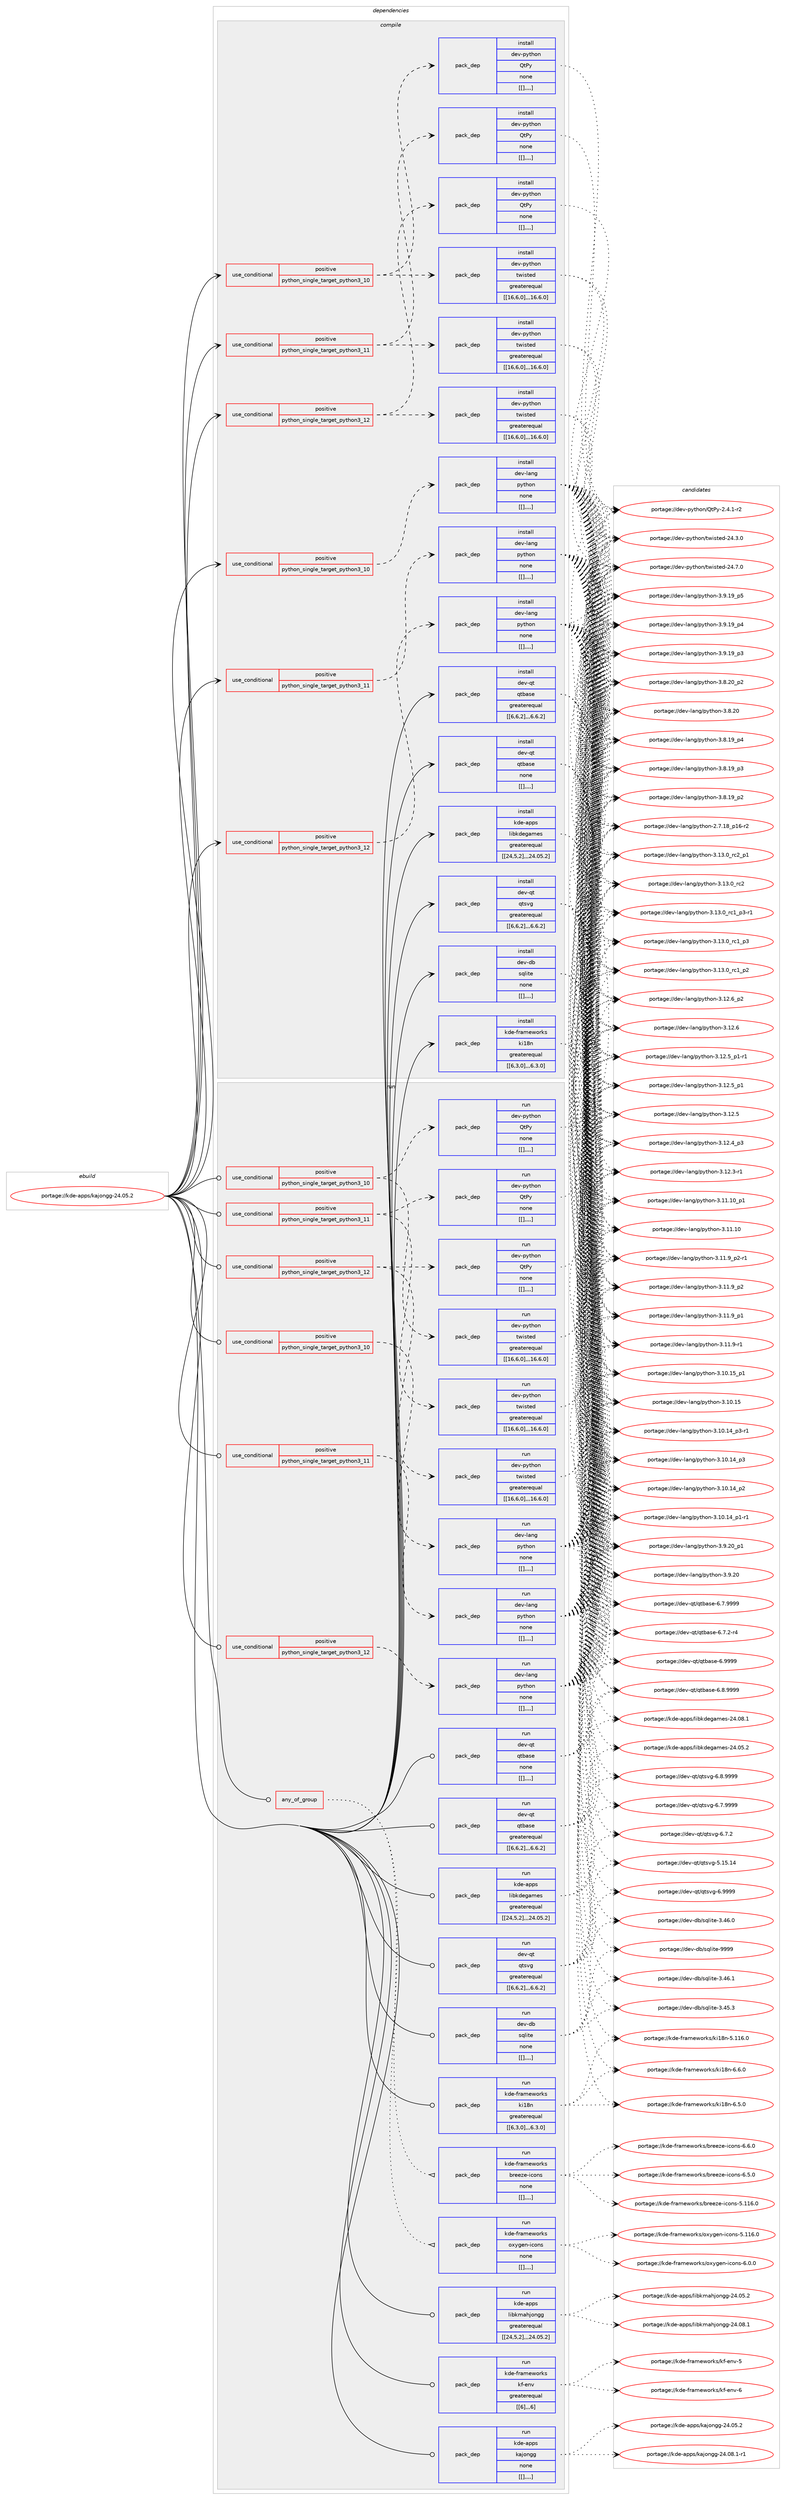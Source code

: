 digraph prolog {

# *************
# Graph options
# *************

newrank=true;
concentrate=true;
compound=true;
graph [rankdir=LR,fontname=Helvetica,fontsize=10,ranksep=1.5];#, ranksep=2.5, nodesep=0.2];
edge  [arrowhead=vee];
node  [fontname=Helvetica,fontsize=10];

# **********
# The ebuild
# **********

subgraph cluster_leftcol {
color=gray;
label=<<i>ebuild</i>>;
id [label="portage://kde-apps/kajongg-24.05.2", color=red, width=4, href="../kde-apps/kajongg-24.05.2.svg"];
}

# ****************
# The dependencies
# ****************

subgraph cluster_midcol {
color=gray;
label=<<i>dependencies</i>>;
subgraph cluster_compile {
fillcolor="#eeeeee";
style=filled;
label=<<i>compile</i>>;
subgraph cond69570 {
dependency255045 [label=<<TABLE BORDER="0" CELLBORDER="1" CELLSPACING="0" CELLPADDING="4"><TR><TD ROWSPAN="3" CELLPADDING="10">use_conditional</TD></TR><TR><TD>positive</TD></TR><TR><TD>python_single_target_python3_10</TD></TR></TABLE>>, shape=none, color=red];
subgraph pack183792 {
dependency255046 [label=<<TABLE BORDER="0" CELLBORDER="1" CELLSPACING="0" CELLPADDING="4" WIDTH="220"><TR><TD ROWSPAN="6" CELLPADDING="30">pack_dep</TD></TR><TR><TD WIDTH="110">install</TD></TR><TR><TD>dev-lang</TD></TR><TR><TD>python</TD></TR><TR><TD>none</TD></TR><TR><TD>[[],,,,]</TD></TR></TABLE>>, shape=none, color=blue];
}
dependency255045:e -> dependency255046:w [weight=20,style="dashed",arrowhead="vee"];
}
id:e -> dependency255045:w [weight=20,style="solid",arrowhead="vee"];
subgraph cond69571 {
dependency255047 [label=<<TABLE BORDER="0" CELLBORDER="1" CELLSPACING="0" CELLPADDING="4"><TR><TD ROWSPAN="3" CELLPADDING="10">use_conditional</TD></TR><TR><TD>positive</TD></TR><TR><TD>python_single_target_python3_10</TD></TR></TABLE>>, shape=none, color=red];
subgraph pack183793 {
dependency255048 [label=<<TABLE BORDER="0" CELLBORDER="1" CELLSPACING="0" CELLPADDING="4" WIDTH="220"><TR><TD ROWSPAN="6" CELLPADDING="30">pack_dep</TD></TR><TR><TD WIDTH="110">install</TD></TR><TR><TD>dev-python</TD></TR><TR><TD>QtPy</TD></TR><TR><TD>none</TD></TR><TR><TD>[[],,,,]</TD></TR></TABLE>>, shape=none, color=blue];
}
dependency255047:e -> dependency255048:w [weight=20,style="dashed",arrowhead="vee"];
subgraph pack183794 {
dependency255049 [label=<<TABLE BORDER="0" CELLBORDER="1" CELLSPACING="0" CELLPADDING="4" WIDTH="220"><TR><TD ROWSPAN="6" CELLPADDING="30">pack_dep</TD></TR><TR><TD WIDTH="110">install</TD></TR><TR><TD>dev-python</TD></TR><TR><TD>twisted</TD></TR><TR><TD>greaterequal</TD></TR><TR><TD>[[16,6,0],,,16.6.0]</TD></TR></TABLE>>, shape=none, color=blue];
}
dependency255047:e -> dependency255049:w [weight=20,style="dashed",arrowhead="vee"];
}
id:e -> dependency255047:w [weight=20,style="solid",arrowhead="vee"];
subgraph cond69572 {
dependency255050 [label=<<TABLE BORDER="0" CELLBORDER="1" CELLSPACING="0" CELLPADDING="4"><TR><TD ROWSPAN="3" CELLPADDING="10">use_conditional</TD></TR><TR><TD>positive</TD></TR><TR><TD>python_single_target_python3_11</TD></TR></TABLE>>, shape=none, color=red];
subgraph pack183795 {
dependency255051 [label=<<TABLE BORDER="0" CELLBORDER="1" CELLSPACING="0" CELLPADDING="4" WIDTH="220"><TR><TD ROWSPAN="6" CELLPADDING="30">pack_dep</TD></TR><TR><TD WIDTH="110">install</TD></TR><TR><TD>dev-lang</TD></TR><TR><TD>python</TD></TR><TR><TD>none</TD></TR><TR><TD>[[],,,,]</TD></TR></TABLE>>, shape=none, color=blue];
}
dependency255050:e -> dependency255051:w [weight=20,style="dashed",arrowhead="vee"];
}
id:e -> dependency255050:w [weight=20,style="solid",arrowhead="vee"];
subgraph cond69573 {
dependency255052 [label=<<TABLE BORDER="0" CELLBORDER="1" CELLSPACING="0" CELLPADDING="4"><TR><TD ROWSPAN="3" CELLPADDING="10">use_conditional</TD></TR><TR><TD>positive</TD></TR><TR><TD>python_single_target_python3_11</TD></TR></TABLE>>, shape=none, color=red];
subgraph pack183796 {
dependency255053 [label=<<TABLE BORDER="0" CELLBORDER="1" CELLSPACING="0" CELLPADDING="4" WIDTH="220"><TR><TD ROWSPAN="6" CELLPADDING="30">pack_dep</TD></TR><TR><TD WIDTH="110">install</TD></TR><TR><TD>dev-python</TD></TR><TR><TD>QtPy</TD></TR><TR><TD>none</TD></TR><TR><TD>[[],,,,]</TD></TR></TABLE>>, shape=none, color=blue];
}
dependency255052:e -> dependency255053:w [weight=20,style="dashed",arrowhead="vee"];
subgraph pack183797 {
dependency255054 [label=<<TABLE BORDER="0" CELLBORDER="1" CELLSPACING="0" CELLPADDING="4" WIDTH="220"><TR><TD ROWSPAN="6" CELLPADDING="30">pack_dep</TD></TR><TR><TD WIDTH="110">install</TD></TR><TR><TD>dev-python</TD></TR><TR><TD>twisted</TD></TR><TR><TD>greaterequal</TD></TR><TR><TD>[[16,6,0],,,16.6.0]</TD></TR></TABLE>>, shape=none, color=blue];
}
dependency255052:e -> dependency255054:w [weight=20,style="dashed",arrowhead="vee"];
}
id:e -> dependency255052:w [weight=20,style="solid",arrowhead="vee"];
subgraph cond69574 {
dependency255055 [label=<<TABLE BORDER="0" CELLBORDER="1" CELLSPACING="0" CELLPADDING="4"><TR><TD ROWSPAN="3" CELLPADDING="10">use_conditional</TD></TR><TR><TD>positive</TD></TR><TR><TD>python_single_target_python3_12</TD></TR></TABLE>>, shape=none, color=red];
subgraph pack183798 {
dependency255056 [label=<<TABLE BORDER="0" CELLBORDER="1" CELLSPACING="0" CELLPADDING="4" WIDTH="220"><TR><TD ROWSPAN="6" CELLPADDING="30">pack_dep</TD></TR><TR><TD WIDTH="110">install</TD></TR><TR><TD>dev-lang</TD></TR><TR><TD>python</TD></TR><TR><TD>none</TD></TR><TR><TD>[[],,,,]</TD></TR></TABLE>>, shape=none, color=blue];
}
dependency255055:e -> dependency255056:w [weight=20,style="dashed",arrowhead="vee"];
}
id:e -> dependency255055:w [weight=20,style="solid",arrowhead="vee"];
subgraph cond69575 {
dependency255057 [label=<<TABLE BORDER="0" CELLBORDER="1" CELLSPACING="0" CELLPADDING="4"><TR><TD ROWSPAN="3" CELLPADDING="10">use_conditional</TD></TR><TR><TD>positive</TD></TR><TR><TD>python_single_target_python3_12</TD></TR></TABLE>>, shape=none, color=red];
subgraph pack183799 {
dependency255058 [label=<<TABLE BORDER="0" CELLBORDER="1" CELLSPACING="0" CELLPADDING="4" WIDTH="220"><TR><TD ROWSPAN="6" CELLPADDING="30">pack_dep</TD></TR><TR><TD WIDTH="110">install</TD></TR><TR><TD>dev-python</TD></TR><TR><TD>QtPy</TD></TR><TR><TD>none</TD></TR><TR><TD>[[],,,,]</TD></TR></TABLE>>, shape=none, color=blue];
}
dependency255057:e -> dependency255058:w [weight=20,style="dashed",arrowhead="vee"];
subgraph pack183800 {
dependency255059 [label=<<TABLE BORDER="0" CELLBORDER="1" CELLSPACING="0" CELLPADDING="4" WIDTH="220"><TR><TD ROWSPAN="6" CELLPADDING="30">pack_dep</TD></TR><TR><TD WIDTH="110">install</TD></TR><TR><TD>dev-python</TD></TR><TR><TD>twisted</TD></TR><TR><TD>greaterequal</TD></TR><TR><TD>[[16,6,0],,,16.6.0]</TD></TR></TABLE>>, shape=none, color=blue];
}
dependency255057:e -> dependency255059:w [weight=20,style="dashed",arrowhead="vee"];
}
id:e -> dependency255057:w [weight=20,style="solid",arrowhead="vee"];
subgraph pack183801 {
dependency255060 [label=<<TABLE BORDER="0" CELLBORDER="1" CELLSPACING="0" CELLPADDING="4" WIDTH="220"><TR><TD ROWSPAN="6" CELLPADDING="30">pack_dep</TD></TR><TR><TD WIDTH="110">install</TD></TR><TR><TD>dev-db</TD></TR><TR><TD>sqlite</TD></TR><TR><TD>none</TD></TR><TR><TD>[[],,,,]</TD></TR></TABLE>>, shape=none, color=blue];
}
id:e -> dependency255060:w [weight=20,style="solid",arrowhead="vee"];
subgraph pack183802 {
dependency255061 [label=<<TABLE BORDER="0" CELLBORDER="1" CELLSPACING="0" CELLPADDING="4" WIDTH="220"><TR><TD ROWSPAN="6" CELLPADDING="30">pack_dep</TD></TR><TR><TD WIDTH="110">install</TD></TR><TR><TD>dev-qt</TD></TR><TR><TD>qtbase</TD></TR><TR><TD>greaterequal</TD></TR><TR><TD>[[6,6,2],,,6.6.2]</TD></TR></TABLE>>, shape=none, color=blue];
}
id:e -> dependency255061:w [weight=20,style="solid",arrowhead="vee"];
subgraph pack183803 {
dependency255062 [label=<<TABLE BORDER="0" CELLBORDER="1" CELLSPACING="0" CELLPADDING="4" WIDTH="220"><TR><TD ROWSPAN="6" CELLPADDING="30">pack_dep</TD></TR><TR><TD WIDTH="110">install</TD></TR><TR><TD>dev-qt</TD></TR><TR><TD>qtbase</TD></TR><TR><TD>none</TD></TR><TR><TD>[[],,,,]</TD></TR></TABLE>>, shape=none, color=blue];
}
id:e -> dependency255062:w [weight=20,style="solid",arrowhead="vee"];
subgraph pack183804 {
dependency255063 [label=<<TABLE BORDER="0" CELLBORDER="1" CELLSPACING="0" CELLPADDING="4" WIDTH="220"><TR><TD ROWSPAN="6" CELLPADDING="30">pack_dep</TD></TR><TR><TD WIDTH="110">install</TD></TR><TR><TD>dev-qt</TD></TR><TR><TD>qtsvg</TD></TR><TR><TD>greaterequal</TD></TR><TR><TD>[[6,6,2],,,6.6.2]</TD></TR></TABLE>>, shape=none, color=blue];
}
id:e -> dependency255063:w [weight=20,style="solid",arrowhead="vee"];
subgraph pack183805 {
dependency255064 [label=<<TABLE BORDER="0" CELLBORDER="1" CELLSPACING="0" CELLPADDING="4" WIDTH="220"><TR><TD ROWSPAN="6" CELLPADDING="30">pack_dep</TD></TR><TR><TD WIDTH="110">install</TD></TR><TR><TD>kde-apps</TD></TR><TR><TD>libkdegames</TD></TR><TR><TD>greaterequal</TD></TR><TR><TD>[[24,5,2],,,24.05.2]</TD></TR></TABLE>>, shape=none, color=blue];
}
id:e -> dependency255064:w [weight=20,style="solid",arrowhead="vee"];
subgraph pack183806 {
dependency255065 [label=<<TABLE BORDER="0" CELLBORDER="1" CELLSPACING="0" CELLPADDING="4" WIDTH="220"><TR><TD ROWSPAN="6" CELLPADDING="30">pack_dep</TD></TR><TR><TD WIDTH="110">install</TD></TR><TR><TD>kde-frameworks</TD></TR><TR><TD>ki18n</TD></TR><TR><TD>greaterequal</TD></TR><TR><TD>[[6,3,0],,,6.3.0]</TD></TR></TABLE>>, shape=none, color=blue];
}
id:e -> dependency255065:w [weight=20,style="solid",arrowhead="vee"];
}
subgraph cluster_compileandrun {
fillcolor="#eeeeee";
style=filled;
label=<<i>compile and run</i>>;
}
subgraph cluster_run {
fillcolor="#eeeeee";
style=filled;
label=<<i>run</i>>;
subgraph any1523 {
dependency255066 [label=<<TABLE BORDER="0" CELLBORDER="1" CELLSPACING="0" CELLPADDING="4"><TR><TD CELLPADDING="10">any_of_group</TD></TR></TABLE>>, shape=none, color=red];subgraph pack183807 {
dependency255067 [label=<<TABLE BORDER="0" CELLBORDER="1" CELLSPACING="0" CELLPADDING="4" WIDTH="220"><TR><TD ROWSPAN="6" CELLPADDING="30">pack_dep</TD></TR><TR><TD WIDTH="110">run</TD></TR><TR><TD>kde-frameworks</TD></TR><TR><TD>breeze-icons</TD></TR><TR><TD>none</TD></TR><TR><TD>[[],,,,]</TD></TR></TABLE>>, shape=none, color=blue];
}
dependency255066:e -> dependency255067:w [weight=20,style="dotted",arrowhead="oinv"];
subgraph pack183808 {
dependency255068 [label=<<TABLE BORDER="0" CELLBORDER="1" CELLSPACING="0" CELLPADDING="4" WIDTH="220"><TR><TD ROWSPAN="6" CELLPADDING="30">pack_dep</TD></TR><TR><TD WIDTH="110">run</TD></TR><TR><TD>kde-frameworks</TD></TR><TR><TD>oxygen-icons</TD></TR><TR><TD>none</TD></TR><TR><TD>[[],,,,]</TD></TR></TABLE>>, shape=none, color=blue];
}
dependency255066:e -> dependency255068:w [weight=20,style="dotted",arrowhead="oinv"];
}
id:e -> dependency255066:w [weight=20,style="solid",arrowhead="odot"];
subgraph cond69576 {
dependency255069 [label=<<TABLE BORDER="0" CELLBORDER="1" CELLSPACING="0" CELLPADDING="4"><TR><TD ROWSPAN="3" CELLPADDING="10">use_conditional</TD></TR><TR><TD>positive</TD></TR><TR><TD>python_single_target_python3_10</TD></TR></TABLE>>, shape=none, color=red];
subgraph pack183809 {
dependency255070 [label=<<TABLE BORDER="0" CELLBORDER="1" CELLSPACING="0" CELLPADDING="4" WIDTH="220"><TR><TD ROWSPAN="6" CELLPADDING="30">pack_dep</TD></TR><TR><TD WIDTH="110">run</TD></TR><TR><TD>dev-lang</TD></TR><TR><TD>python</TD></TR><TR><TD>none</TD></TR><TR><TD>[[],,,,]</TD></TR></TABLE>>, shape=none, color=blue];
}
dependency255069:e -> dependency255070:w [weight=20,style="dashed",arrowhead="vee"];
}
id:e -> dependency255069:w [weight=20,style="solid",arrowhead="odot"];
subgraph cond69577 {
dependency255071 [label=<<TABLE BORDER="0" CELLBORDER="1" CELLSPACING="0" CELLPADDING="4"><TR><TD ROWSPAN="3" CELLPADDING="10">use_conditional</TD></TR><TR><TD>positive</TD></TR><TR><TD>python_single_target_python3_10</TD></TR></TABLE>>, shape=none, color=red];
subgraph pack183810 {
dependency255072 [label=<<TABLE BORDER="0" CELLBORDER="1" CELLSPACING="0" CELLPADDING="4" WIDTH="220"><TR><TD ROWSPAN="6" CELLPADDING="30">pack_dep</TD></TR><TR><TD WIDTH="110">run</TD></TR><TR><TD>dev-python</TD></TR><TR><TD>QtPy</TD></TR><TR><TD>none</TD></TR><TR><TD>[[],,,,]</TD></TR></TABLE>>, shape=none, color=blue];
}
dependency255071:e -> dependency255072:w [weight=20,style="dashed",arrowhead="vee"];
subgraph pack183811 {
dependency255073 [label=<<TABLE BORDER="0" CELLBORDER="1" CELLSPACING="0" CELLPADDING="4" WIDTH="220"><TR><TD ROWSPAN="6" CELLPADDING="30">pack_dep</TD></TR><TR><TD WIDTH="110">run</TD></TR><TR><TD>dev-python</TD></TR><TR><TD>twisted</TD></TR><TR><TD>greaterequal</TD></TR><TR><TD>[[16,6,0],,,16.6.0]</TD></TR></TABLE>>, shape=none, color=blue];
}
dependency255071:e -> dependency255073:w [weight=20,style="dashed",arrowhead="vee"];
}
id:e -> dependency255071:w [weight=20,style="solid",arrowhead="odot"];
subgraph cond69578 {
dependency255074 [label=<<TABLE BORDER="0" CELLBORDER="1" CELLSPACING="0" CELLPADDING="4"><TR><TD ROWSPAN="3" CELLPADDING="10">use_conditional</TD></TR><TR><TD>positive</TD></TR><TR><TD>python_single_target_python3_11</TD></TR></TABLE>>, shape=none, color=red];
subgraph pack183812 {
dependency255075 [label=<<TABLE BORDER="0" CELLBORDER="1" CELLSPACING="0" CELLPADDING="4" WIDTH="220"><TR><TD ROWSPAN="6" CELLPADDING="30">pack_dep</TD></TR><TR><TD WIDTH="110">run</TD></TR><TR><TD>dev-lang</TD></TR><TR><TD>python</TD></TR><TR><TD>none</TD></TR><TR><TD>[[],,,,]</TD></TR></TABLE>>, shape=none, color=blue];
}
dependency255074:e -> dependency255075:w [weight=20,style="dashed",arrowhead="vee"];
}
id:e -> dependency255074:w [weight=20,style="solid",arrowhead="odot"];
subgraph cond69579 {
dependency255076 [label=<<TABLE BORDER="0" CELLBORDER="1" CELLSPACING="0" CELLPADDING="4"><TR><TD ROWSPAN="3" CELLPADDING="10">use_conditional</TD></TR><TR><TD>positive</TD></TR><TR><TD>python_single_target_python3_11</TD></TR></TABLE>>, shape=none, color=red];
subgraph pack183813 {
dependency255077 [label=<<TABLE BORDER="0" CELLBORDER="1" CELLSPACING="0" CELLPADDING="4" WIDTH="220"><TR><TD ROWSPAN="6" CELLPADDING="30">pack_dep</TD></TR><TR><TD WIDTH="110">run</TD></TR><TR><TD>dev-python</TD></TR><TR><TD>QtPy</TD></TR><TR><TD>none</TD></TR><TR><TD>[[],,,,]</TD></TR></TABLE>>, shape=none, color=blue];
}
dependency255076:e -> dependency255077:w [weight=20,style="dashed",arrowhead="vee"];
subgraph pack183814 {
dependency255078 [label=<<TABLE BORDER="0" CELLBORDER="1" CELLSPACING="0" CELLPADDING="4" WIDTH="220"><TR><TD ROWSPAN="6" CELLPADDING="30">pack_dep</TD></TR><TR><TD WIDTH="110">run</TD></TR><TR><TD>dev-python</TD></TR><TR><TD>twisted</TD></TR><TR><TD>greaterequal</TD></TR><TR><TD>[[16,6,0],,,16.6.0]</TD></TR></TABLE>>, shape=none, color=blue];
}
dependency255076:e -> dependency255078:w [weight=20,style="dashed",arrowhead="vee"];
}
id:e -> dependency255076:w [weight=20,style="solid",arrowhead="odot"];
subgraph cond69580 {
dependency255079 [label=<<TABLE BORDER="0" CELLBORDER="1" CELLSPACING="0" CELLPADDING="4"><TR><TD ROWSPAN="3" CELLPADDING="10">use_conditional</TD></TR><TR><TD>positive</TD></TR><TR><TD>python_single_target_python3_12</TD></TR></TABLE>>, shape=none, color=red];
subgraph pack183815 {
dependency255080 [label=<<TABLE BORDER="0" CELLBORDER="1" CELLSPACING="0" CELLPADDING="4" WIDTH="220"><TR><TD ROWSPAN="6" CELLPADDING="30">pack_dep</TD></TR><TR><TD WIDTH="110">run</TD></TR><TR><TD>dev-lang</TD></TR><TR><TD>python</TD></TR><TR><TD>none</TD></TR><TR><TD>[[],,,,]</TD></TR></TABLE>>, shape=none, color=blue];
}
dependency255079:e -> dependency255080:w [weight=20,style="dashed",arrowhead="vee"];
}
id:e -> dependency255079:w [weight=20,style="solid",arrowhead="odot"];
subgraph cond69581 {
dependency255081 [label=<<TABLE BORDER="0" CELLBORDER="1" CELLSPACING="0" CELLPADDING="4"><TR><TD ROWSPAN="3" CELLPADDING="10">use_conditional</TD></TR><TR><TD>positive</TD></TR><TR><TD>python_single_target_python3_12</TD></TR></TABLE>>, shape=none, color=red];
subgraph pack183816 {
dependency255082 [label=<<TABLE BORDER="0" CELLBORDER="1" CELLSPACING="0" CELLPADDING="4" WIDTH="220"><TR><TD ROWSPAN="6" CELLPADDING="30">pack_dep</TD></TR><TR><TD WIDTH="110">run</TD></TR><TR><TD>dev-python</TD></TR><TR><TD>QtPy</TD></TR><TR><TD>none</TD></TR><TR><TD>[[],,,,]</TD></TR></TABLE>>, shape=none, color=blue];
}
dependency255081:e -> dependency255082:w [weight=20,style="dashed",arrowhead="vee"];
subgraph pack183817 {
dependency255083 [label=<<TABLE BORDER="0" CELLBORDER="1" CELLSPACING="0" CELLPADDING="4" WIDTH="220"><TR><TD ROWSPAN="6" CELLPADDING="30">pack_dep</TD></TR><TR><TD WIDTH="110">run</TD></TR><TR><TD>dev-python</TD></TR><TR><TD>twisted</TD></TR><TR><TD>greaterequal</TD></TR><TR><TD>[[16,6,0],,,16.6.0]</TD></TR></TABLE>>, shape=none, color=blue];
}
dependency255081:e -> dependency255083:w [weight=20,style="dashed",arrowhead="vee"];
}
id:e -> dependency255081:w [weight=20,style="solid",arrowhead="odot"];
subgraph pack183818 {
dependency255084 [label=<<TABLE BORDER="0" CELLBORDER="1" CELLSPACING="0" CELLPADDING="4" WIDTH="220"><TR><TD ROWSPAN="6" CELLPADDING="30">pack_dep</TD></TR><TR><TD WIDTH="110">run</TD></TR><TR><TD>dev-db</TD></TR><TR><TD>sqlite</TD></TR><TR><TD>none</TD></TR><TR><TD>[[],,,,]</TD></TR></TABLE>>, shape=none, color=blue];
}
id:e -> dependency255084:w [weight=20,style="solid",arrowhead="odot"];
subgraph pack183819 {
dependency255085 [label=<<TABLE BORDER="0" CELLBORDER="1" CELLSPACING="0" CELLPADDING="4" WIDTH="220"><TR><TD ROWSPAN="6" CELLPADDING="30">pack_dep</TD></TR><TR><TD WIDTH="110">run</TD></TR><TR><TD>dev-qt</TD></TR><TR><TD>qtbase</TD></TR><TR><TD>greaterequal</TD></TR><TR><TD>[[6,6,2],,,6.6.2]</TD></TR></TABLE>>, shape=none, color=blue];
}
id:e -> dependency255085:w [weight=20,style="solid",arrowhead="odot"];
subgraph pack183820 {
dependency255086 [label=<<TABLE BORDER="0" CELLBORDER="1" CELLSPACING="0" CELLPADDING="4" WIDTH="220"><TR><TD ROWSPAN="6" CELLPADDING="30">pack_dep</TD></TR><TR><TD WIDTH="110">run</TD></TR><TR><TD>dev-qt</TD></TR><TR><TD>qtbase</TD></TR><TR><TD>none</TD></TR><TR><TD>[[],,,,]</TD></TR></TABLE>>, shape=none, color=blue];
}
id:e -> dependency255086:w [weight=20,style="solid",arrowhead="odot"];
subgraph pack183821 {
dependency255087 [label=<<TABLE BORDER="0" CELLBORDER="1" CELLSPACING="0" CELLPADDING="4" WIDTH="220"><TR><TD ROWSPAN="6" CELLPADDING="30">pack_dep</TD></TR><TR><TD WIDTH="110">run</TD></TR><TR><TD>dev-qt</TD></TR><TR><TD>qtsvg</TD></TR><TR><TD>greaterequal</TD></TR><TR><TD>[[6,6,2],,,6.6.2]</TD></TR></TABLE>>, shape=none, color=blue];
}
id:e -> dependency255087:w [weight=20,style="solid",arrowhead="odot"];
subgraph pack183822 {
dependency255088 [label=<<TABLE BORDER="0" CELLBORDER="1" CELLSPACING="0" CELLPADDING="4" WIDTH="220"><TR><TD ROWSPAN="6" CELLPADDING="30">pack_dep</TD></TR><TR><TD WIDTH="110">run</TD></TR><TR><TD>kde-apps</TD></TR><TR><TD>libkdegames</TD></TR><TR><TD>greaterequal</TD></TR><TR><TD>[[24,5,2],,,24.05.2]</TD></TR></TABLE>>, shape=none, color=blue];
}
id:e -> dependency255088:w [weight=20,style="solid",arrowhead="odot"];
subgraph pack183823 {
dependency255089 [label=<<TABLE BORDER="0" CELLBORDER="1" CELLSPACING="0" CELLPADDING="4" WIDTH="220"><TR><TD ROWSPAN="6" CELLPADDING="30">pack_dep</TD></TR><TR><TD WIDTH="110">run</TD></TR><TR><TD>kde-apps</TD></TR><TR><TD>libkmahjongg</TD></TR><TR><TD>greaterequal</TD></TR><TR><TD>[[24,5,2],,,24.05.2]</TD></TR></TABLE>>, shape=none, color=blue];
}
id:e -> dependency255089:w [weight=20,style="solid",arrowhead="odot"];
subgraph pack183824 {
dependency255090 [label=<<TABLE BORDER="0" CELLBORDER="1" CELLSPACING="0" CELLPADDING="4" WIDTH="220"><TR><TD ROWSPAN="6" CELLPADDING="30">pack_dep</TD></TR><TR><TD WIDTH="110">run</TD></TR><TR><TD>kde-frameworks</TD></TR><TR><TD>kf-env</TD></TR><TR><TD>greaterequal</TD></TR><TR><TD>[[6],,,6]</TD></TR></TABLE>>, shape=none, color=blue];
}
id:e -> dependency255090:w [weight=20,style="solid",arrowhead="odot"];
subgraph pack183825 {
dependency255091 [label=<<TABLE BORDER="0" CELLBORDER="1" CELLSPACING="0" CELLPADDING="4" WIDTH="220"><TR><TD ROWSPAN="6" CELLPADDING="30">pack_dep</TD></TR><TR><TD WIDTH="110">run</TD></TR><TR><TD>kde-frameworks</TD></TR><TR><TD>ki18n</TD></TR><TR><TD>greaterequal</TD></TR><TR><TD>[[6,3,0],,,6.3.0]</TD></TR></TABLE>>, shape=none, color=blue];
}
id:e -> dependency255091:w [weight=20,style="solid",arrowhead="odot"];
subgraph pack183826 {
dependency255092 [label=<<TABLE BORDER="0" CELLBORDER="1" CELLSPACING="0" CELLPADDING="4" WIDTH="220"><TR><TD ROWSPAN="6" CELLPADDING="30">pack_dep</TD></TR><TR><TD WIDTH="110">run</TD></TR><TR><TD>kde-apps</TD></TR><TR><TD>kajongg</TD></TR><TR><TD>none</TD></TR><TR><TD>[[],,,,]</TD></TR></TABLE>>, shape=none, color=blue];
}
id:e -> dependency255092:w [weight=20,style="solid",arrowhead="odot"];
}
}

# **************
# The candidates
# **************

subgraph cluster_choices {
rank=same;
color=gray;
label=<<i>candidates</i>>;

subgraph choice183792 {
color=black;
nodesep=1;
choice100101118451089711010347112121116104111110455146495146489511499509511249 [label="portage://dev-lang/python-3.13.0_rc2_p1", color=red, width=4,href="../dev-lang/python-3.13.0_rc2_p1.svg"];
choice10010111845108971101034711212111610411111045514649514648951149950 [label="portage://dev-lang/python-3.13.0_rc2", color=red, width=4,href="../dev-lang/python-3.13.0_rc2.svg"];
choice1001011184510897110103471121211161041111104551464951464895114994995112514511449 [label="portage://dev-lang/python-3.13.0_rc1_p3-r1", color=red, width=4,href="../dev-lang/python-3.13.0_rc1_p3-r1.svg"];
choice100101118451089711010347112121116104111110455146495146489511499499511251 [label="portage://dev-lang/python-3.13.0_rc1_p3", color=red, width=4,href="../dev-lang/python-3.13.0_rc1_p3.svg"];
choice100101118451089711010347112121116104111110455146495146489511499499511250 [label="portage://dev-lang/python-3.13.0_rc1_p2", color=red, width=4,href="../dev-lang/python-3.13.0_rc1_p2.svg"];
choice100101118451089711010347112121116104111110455146495046549511250 [label="portage://dev-lang/python-3.12.6_p2", color=red, width=4,href="../dev-lang/python-3.12.6_p2.svg"];
choice10010111845108971101034711212111610411111045514649504654 [label="portage://dev-lang/python-3.12.6", color=red, width=4,href="../dev-lang/python-3.12.6.svg"];
choice1001011184510897110103471121211161041111104551464950465395112494511449 [label="portage://dev-lang/python-3.12.5_p1-r1", color=red, width=4,href="../dev-lang/python-3.12.5_p1-r1.svg"];
choice100101118451089711010347112121116104111110455146495046539511249 [label="portage://dev-lang/python-3.12.5_p1", color=red, width=4,href="../dev-lang/python-3.12.5_p1.svg"];
choice10010111845108971101034711212111610411111045514649504653 [label="portage://dev-lang/python-3.12.5", color=red, width=4,href="../dev-lang/python-3.12.5.svg"];
choice100101118451089711010347112121116104111110455146495046529511251 [label="portage://dev-lang/python-3.12.4_p3", color=red, width=4,href="../dev-lang/python-3.12.4_p3.svg"];
choice100101118451089711010347112121116104111110455146495046514511449 [label="portage://dev-lang/python-3.12.3-r1", color=red, width=4,href="../dev-lang/python-3.12.3-r1.svg"];
choice10010111845108971101034711212111610411111045514649494649489511249 [label="portage://dev-lang/python-3.11.10_p1", color=red, width=4,href="../dev-lang/python-3.11.10_p1.svg"];
choice1001011184510897110103471121211161041111104551464949464948 [label="portage://dev-lang/python-3.11.10", color=red, width=4,href="../dev-lang/python-3.11.10.svg"];
choice1001011184510897110103471121211161041111104551464949465795112504511449 [label="portage://dev-lang/python-3.11.9_p2-r1", color=red, width=4,href="../dev-lang/python-3.11.9_p2-r1.svg"];
choice100101118451089711010347112121116104111110455146494946579511250 [label="portage://dev-lang/python-3.11.9_p2", color=red, width=4,href="../dev-lang/python-3.11.9_p2.svg"];
choice100101118451089711010347112121116104111110455146494946579511249 [label="portage://dev-lang/python-3.11.9_p1", color=red, width=4,href="../dev-lang/python-3.11.9_p1.svg"];
choice100101118451089711010347112121116104111110455146494946574511449 [label="portage://dev-lang/python-3.11.9-r1", color=red, width=4,href="../dev-lang/python-3.11.9-r1.svg"];
choice10010111845108971101034711212111610411111045514649484649539511249 [label="portage://dev-lang/python-3.10.15_p1", color=red, width=4,href="../dev-lang/python-3.10.15_p1.svg"];
choice1001011184510897110103471121211161041111104551464948464953 [label="portage://dev-lang/python-3.10.15", color=red, width=4,href="../dev-lang/python-3.10.15.svg"];
choice100101118451089711010347112121116104111110455146494846495295112514511449 [label="portage://dev-lang/python-3.10.14_p3-r1", color=red, width=4,href="../dev-lang/python-3.10.14_p3-r1.svg"];
choice10010111845108971101034711212111610411111045514649484649529511251 [label="portage://dev-lang/python-3.10.14_p3", color=red, width=4,href="../dev-lang/python-3.10.14_p3.svg"];
choice10010111845108971101034711212111610411111045514649484649529511250 [label="portage://dev-lang/python-3.10.14_p2", color=red, width=4,href="../dev-lang/python-3.10.14_p2.svg"];
choice100101118451089711010347112121116104111110455146494846495295112494511449 [label="portage://dev-lang/python-3.10.14_p1-r1", color=red, width=4,href="../dev-lang/python-3.10.14_p1-r1.svg"];
choice100101118451089711010347112121116104111110455146574650489511249 [label="portage://dev-lang/python-3.9.20_p1", color=red, width=4,href="../dev-lang/python-3.9.20_p1.svg"];
choice10010111845108971101034711212111610411111045514657465048 [label="portage://dev-lang/python-3.9.20", color=red, width=4,href="../dev-lang/python-3.9.20.svg"];
choice100101118451089711010347112121116104111110455146574649579511253 [label="portage://dev-lang/python-3.9.19_p5", color=red, width=4,href="../dev-lang/python-3.9.19_p5.svg"];
choice100101118451089711010347112121116104111110455146574649579511252 [label="portage://dev-lang/python-3.9.19_p4", color=red, width=4,href="../dev-lang/python-3.9.19_p4.svg"];
choice100101118451089711010347112121116104111110455146574649579511251 [label="portage://dev-lang/python-3.9.19_p3", color=red, width=4,href="../dev-lang/python-3.9.19_p3.svg"];
choice100101118451089711010347112121116104111110455146564650489511250 [label="portage://dev-lang/python-3.8.20_p2", color=red, width=4,href="../dev-lang/python-3.8.20_p2.svg"];
choice10010111845108971101034711212111610411111045514656465048 [label="portage://dev-lang/python-3.8.20", color=red, width=4,href="../dev-lang/python-3.8.20.svg"];
choice100101118451089711010347112121116104111110455146564649579511252 [label="portage://dev-lang/python-3.8.19_p4", color=red, width=4,href="../dev-lang/python-3.8.19_p4.svg"];
choice100101118451089711010347112121116104111110455146564649579511251 [label="portage://dev-lang/python-3.8.19_p3", color=red, width=4,href="../dev-lang/python-3.8.19_p3.svg"];
choice100101118451089711010347112121116104111110455146564649579511250 [label="portage://dev-lang/python-3.8.19_p2", color=red, width=4,href="../dev-lang/python-3.8.19_p2.svg"];
choice100101118451089711010347112121116104111110455046554649569511249544511450 [label="portage://dev-lang/python-2.7.18_p16-r2", color=red, width=4,href="../dev-lang/python-2.7.18_p16-r2.svg"];
dependency255046:e -> choice100101118451089711010347112121116104111110455146495146489511499509511249:w [style=dotted,weight="100"];
dependency255046:e -> choice10010111845108971101034711212111610411111045514649514648951149950:w [style=dotted,weight="100"];
dependency255046:e -> choice1001011184510897110103471121211161041111104551464951464895114994995112514511449:w [style=dotted,weight="100"];
dependency255046:e -> choice100101118451089711010347112121116104111110455146495146489511499499511251:w [style=dotted,weight="100"];
dependency255046:e -> choice100101118451089711010347112121116104111110455146495146489511499499511250:w [style=dotted,weight="100"];
dependency255046:e -> choice100101118451089711010347112121116104111110455146495046549511250:w [style=dotted,weight="100"];
dependency255046:e -> choice10010111845108971101034711212111610411111045514649504654:w [style=dotted,weight="100"];
dependency255046:e -> choice1001011184510897110103471121211161041111104551464950465395112494511449:w [style=dotted,weight="100"];
dependency255046:e -> choice100101118451089711010347112121116104111110455146495046539511249:w [style=dotted,weight="100"];
dependency255046:e -> choice10010111845108971101034711212111610411111045514649504653:w [style=dotted,weight="100"];
dependency255046:e -> choice100101118451089711010347112121116104111110455146495046529511251:w [style=dotted,weight="100"];
dependency255046:e -> choice100101118451089711010347112121116104111110455146495046514511449:w [style=dotted,weight="100"];
dependency255046:e -> choice10010111845108971101034711212111610411111045514649494649489511249:w [style=dotted,weight="100"];
dependency255046:e -> choice1001011184510897110103471121211161041111104551464949464948:w [style=dotted,weight="100"];
dependency255046:e -> choice1001011184510897110103471121211161041111104551464949465795112504511449:w [style=dotted,weight="100"];
dependency255046:e -> choice100101118451089711010347112121116104111110455146494946579511250:w [style=dotted,weight="100"];
dependency255046:e -> choice100101118451089711010347112121116104111110455146494946579511249:w [style=dotted,weight="100"];
dependency255046:e -> choice100101118451089711010347112121116104111110455146494946574511449:w [style=dotted,weight="100"];
dependency255046:e -> choice10010111845108971101034711212111610411111045514649484649539511249:w [style=dotted,weight="100"];
dependency255046:e -> choice1001011184510897110103471121211161041111104551464948464953:w [style=dotted,weight="100"];
dependency255046:e -> choice100101118451089711010347112121116104111110455146494846495295112514511449:w [style=dotted,weight="100"];
dependency255046:e -> choice10010111845108971101034711212111610411111045514649484649529511251:w [style=dotted,weight="100"];
dependency255046:e -> choice10010111845108971101034711212111610411111045514649484649529511250:w [style=dotted,weight="100"];
dependency255046:e -> choice100101118451089711010347112121116104111110455146494846495295112494511449:w [style=dotted,weight="100"];
dependency255046:e -> choice100101118451089711010347112121116104111110455146574650489511249:w [style=dotted,weight="100"];
dependency255046:e -> choice10010111845108971101034711212111610411111045514657465048:w [style=dotted,weight="100"];
dependency255046:e -> choice100101118451089711010347112121116104111110455146574649579511253:w [style=dotted,weight="100"];
dependency255046:e -> choice100101118451089711010347112121116104111110455146574649579511252:w [style=dotted,weight="100"];
dependency255046:e -> choice100101118451089711010347112121116104111110455146574649579511251:w [style=dotted,weight="100"];
dependency255046:e -> choice100101118451089711010347112121116104111110455146564650489511250:w [style=dotted,weight="100"];
dependency255046:e -> choice10010111845108971101034711212111610411111045514656465048:w [style=dotted,weight="100"];
dependency255046:e -> choice100101118451089711010347112121116104111110455146564649579511252:w [style=dotted,weight="100"];
dependency255046:e -> choice100101118451089711010347112121116104111110455146564649579511251:w [style=dotted,weight="100"];
dependency255046:e -> choice100101118451089711010347112121116104111110455146564649579511250:w [style=dotted,weight="100"];
dependency255046:e -> choice100101118451089711010347112121116104111110455046554649569511249544511450:w [style=dotted,weight="100"];
}
subgraph choice183793 {
color=black;
nodesep=1;
choice100101118451121211161041111104781116801214550465246494511450 [label="portage://dev-python/QtPy-2.4.1-r2", color=red, width=4,href="../dev-python/QtPy-2.4.1-r2.svg"];
dependency255048:e -> choice100101118451121211161041111104781116801214550465246494511450:w [style=dotted,weight="100"];
}
subgraph choice183794 {
color=black;
nodesep=1;
choice100101118451121211161041111104711611910511511610110045505246554648 [label="portage://dev-python/twisted-24.7.0", color=red, width=4,href="../dev-python/twisted-24.7.0.svg"];
choice100101118451121211161041111104711611910511511610110045505246514648 [label="portage://dev-python/twisted-24.3.0", color=red, width=4,href="../dev-python/twisted-24.3.0.svg"];
dependency255049:e -> choice100101118451121211161041111104711611910511511610110045505246554648:w [style=dotted,weight="100"];
dependency255049:e -> choice100101118451121211161041111104711611910511511610110045505246514648:w [style=dotted,weight="100"];
}
subgraph choice183795 {
color=black;
nodesep=1;
choice100101118451089711010347112121116104111110455146495146489511499509511249 [label="portage://dev-lang/python-3.13.0_rc2_p1", color=red, width=4,href="../dev-lang/python-3.13.0_rc2_p1.svg"];
choice10010111845108971101034711212111610411111045514649514648951149950 [label="portage://dev-lang/python-3.13.0_rc2", color=red, width=4,href="../dev-lang/python-3.13.0_rc2.svg"];
choice1001011184510897110103471121211161041111104551464951464895114994995112514511449 [label="portage://dev-lang/python-3.13.0_rc1_p3-r1", color=red, width=4,href="../dev-lang/python-3.13.0_rc1_p3-r1.svg"];
choice100101118451089711010347112121116104111110455146495146489511499499511251 [label="portage://dev-lang/python-3.13.0_rc1_p3", color=red, width=4,href="../dev-lang/python-3.13.0_rc1_p3.svg"];
choice100101118451089711010347112121116104111110455146495146489511499499511250 [label="portage://dev-lang/python-3.13.0_rc1_p2", color=red, width=4,href="../dev-lang/python-3.13.0_rc1_p2.svg"];
choice100101118451089711010347112121116104111110455146495046549511250 [label="portage://dev-lang/python-3.12.6_p2", color=red, width=4,href="../dev-lang/python-3.12.6_p2.svg"];
choice10010111845108971101034711212111610411111045514649504654 [label="portage://dev-lang/python-3.12.6", color=red, width=4,href="../dev-lang/python-3.12.6.svg"];
choice1001011184510897110103471121211161041111104551464950465395112494511449 [label="portage://dev-lang/python-3.12.5_p1-r1", color=red, width=4,href="../dev-lang/python-3.12.5_p1-r1.svg"];
choice100101118451089711010347112121116104111110455146495046539511249 [label="portage://dev-lang/python-3.12.5_p1", color=red, width=4,href="../dev-lang/python-3.12.5_p1.svg"];
choice10010111845108971101034711212111610411111045514649504653 [label="portage://dev-lang/python-3.12.5", color=red, width=4,href="../dev-lang/python-3.12.5.svg"];
choice100101118451089711010347112121116104111110455146495046529511251 [label="portage://dev-lang/python-3.12.4_p3", color=red, width=4,href="../dev-lang/python-3.12.4_p3.svg"];
choice100101118451089711010347112121116104111110455146495046514511449 [label="portage://dev-lang/python-3.12.3-r1", color=red, width=4,href="../dev-lang/python-3.12.3-r1.svg"];
choice10010111845108971101034711212111610411111045514649494649489511249 [label="portage://dev-lang/python-3.11.10_p1", color=red, width=4,href="../dev-lang/python-3.11.10_p1.svg"];
choice1001011184510897110103471121211161041111104551464949464948 [label="portage://dev-lang/python-3.11.10", color=red, width=4,href="../dev-lang/python-3.11.10.svg"];
choice1001011184510897110103471121211161041111104551464949465795112504511449 [label="portage://dev-lang/python-3.11.9_p2-r1", color=red, width=4,href="../dev-lang/python-3.11.9_p2-r1.svg"];
choice100101118451089711010347112121116104111110455146494946579511250 [label="portage://dev-lang/python-3.11.9_p2", color=red, width=4,href="../dev-lang/python-3.11.9_p2.svg"];
choice100101118451089711010347112121116104111110455146494946579511249 [label="portage://dev-lang/python-3.11.9_p1", color=red, width=4,href="../dev-lang/python-3.11.9_p1.svg"];
choice100101118451089711010347112121116104111110455146494946574511449 [label="portage://dev-lang/python-3.11.9-r1", color=red, width=4,href="../dev-lang/python-3.11.9-r1.svg"];
choice10010111845108971101034711212111610411111045514649484649539511249 [label="portage://dev-lang/python-3.10.15_p1", color=red, width=4,href="../dev-lang/python-3.10.15_p1.svg"];
choice1001011184510897110103471121211161041111104551464948464953 [label="portage://dev-lang/python-3.10.15", color=red, width=4,href="../dev-lang/python-3.10.15.svg"];
choice100101118451089711010347112121116104111110455146494846495295112514511449 [label="portage://dev-lang/python-3.10.14_p3-r1", color=red, width=4,href="../dev-lang/python-3.10.14_p3-r1.svg"];
choice10010111845108971101034711212111610411111045514649484649529511251 [label="portage://dev-lang/python-3.10.14_p3", color=red, width=4,href="../dev-lang/python-3.10.14_p3.svg"];
choice10010111845108971101034711212111610411111045514649484649529511250 [label="portage://dev-lang/python-3.10.14_p2", color=red, width=4,href="../dev-lang/python-3.10.14_p2.svg"];
choice100101118451089711010347112121116104111110455146494846495295112494511449 [label="portage://dev-lang/python-3.10.14_p1-r1", color=red, width=4,href="../dev-lang/python-3.10.14_p1-r1.svg"];
choice100101118451089711010347112121116104111110455146574650489511249 [label="portage://dev-lang/python-3.9.20_p1", color=red, width=4,href="../dev-lang/python-3.9.20_p1.svg"];
choice10010111845108971101034711212111610411111045514657465048 [label="portage://dev-lang/python-3.9.20", color=red, width=4,href="../dev-lang/python-3.9.20.svg"];
choice100101118451089711010347112121116104111110455146574649579511253 [label="portage://dev-lang/python-3.9.19_p5", color=red, width=4,href="../dev-lang/python-3.9.19_p5.svg"];
choice100101118451089711010347112121116104111110455146574649579511252 [label="portage://dev-lang/python-3.9.19_p4", color=red, width=4,href="../dev-lang/python-3.9.19_p4.svg"];
choice100101118451089711010347112121116104111110455146574649579511251 [label="portage://dev-lang/python-3.9.19_p3", color=red, width=4,href="../dev-lang/python-3.9.19_p3.svg"];
choice100101118451089711010347112121116104111110455146564650489511250 [label="portage://dev-lang/python-3.8.20_p2", color=red, width=4,href="../dev-lang/python-3.8.20_p2.svg"];
choice10010111845108971101034711212111610411111045514656465048 [label="portage://dev-lang/python-3.8.20", color=red, width=4,href="../dev-lang/python-3.8.20.svg"];
choice100101118451089711010347112121116104111110455146564649579511252 [label="portage://dev-lang/python-3.8.19_p4", color=red, width=4,href="../dev-lang/python-3.8.19_p4.svg"];
choice100101118451089711010347112121116104111110455146564649579511251 [label="portage://dev-lang/python-3.8.19_p3", color=red, width=4,href="../dev-lang/python-3.8.19_p3.svg"];
choice100101118451089711010347112121116104111110455146564649579511250 [label="portage://dev-lang/python-3.8.19_p2", color=red, width=4,href="../dev-lang/python-3.8.19_p2.svg"];
choice100101118451089711010347112121116104111110455046554649569511249544511450 [label="portage://dev-lang/python-2.7.18_p16-r2", color=red, width=4,href="../dev-lang/python-2.7.18_p16-r2.svg"];
dependency255051:e -> choice100101118451089711010347112121116104111110455146495146489511499509511249:w [style=dotted,weight="100"];
dependency255051:e -> choice10010111845108971101034711212111610411111045514649514648951149950:w [style=dotted,weight="100"];
dependency255051:e -> choice1001011184510897110103471121211161041111104551464951464895114994995112514511449:w [style=dotted,weight="100"];
dependency255051:e -> choice100101118451089711010347112121116104111110455146495146489511499499511251:w [style=dotted,weight="100"];
dependency255051:e -> choice100101118451089711010347112121116104111110455146495146489511499499511250:w [style=dotted,weight="100"];
dependency255051:e -> choice100101118451089711010347112121116104111110455146495046549511250:w [style=dotted,weight="100"];
dependency255051:e -> choice10010111845108971101034711212111610411111045514649504654:w [style=dotted,weight="100"];
dependency255051:e -> choice1001011184510897110103471121211161041111104551464950465395112494511449:w [style=dotted,weight="100"];
dependency255051:e -> choice100101118451089711010347112121116104111110455146495046539511249:w [style=dotted,weight="100"];
dependency255051:e -> choice10010111845108971101034711212111610411111045514649504653:w [style=dotted,weight="100"];
dependency255051:e -> choice100101118451089711010347112121116104111110455146495046529511251:w [style=dotted,weight="100"];
dependency255051:e -> choice100101118451089711010347112121116104111110455146495046514511449:w [style=dotted,weight="100"];
dependency255051:e -> choice10010111845108971101034711212111610411111045514649494649489511249:w [style=dotted,weight="100"];
dependency255051:e -> choice1001011184510897110103471121211161041111104551464949464948:w [style=dotted,weight="100"];
dependency255051:e -> choice1001011184510897110103471121211161041111104551464949465795112504511449:w [style=dotted,weight="100"];
dependency255051:e -> choice100101118451089711010347112121116104111110455146494946579511250:w [style=dotted,weight="100"];
dependency255051:e -> choice100101118451089711010347112121116104111110455146494946579511249:w [style=dotted,weight="100"];
dependency255051:e -> choice100101118451089711010347112121116104111110455146494946574511449:w [style=dotted,weight="100"];
dependency255051:e -> choice10010111845108971101034711212111610411111045514649484649539511249:w [style=dotted,weight="100"];
dependency255051:e -> choice1001011184510897110103471121211161041111104551464948464953:w [style=dotted,weight="100"];
dependency255051:e -> choice100101118451089711010347112121116104111110455146494846495295112514511449:w [style=dotted,weight="100"];
dependency255051:e -> choice10010111845108971101034711212111610411111045514649484649529511251:w [style=dotted,weight="100"];
dependency255051:e -> choice10010111845108971101034711212111610411111045514649484649529511250:w [style=dotted,weight="100"];
dependency255051:e -> choice100101118451089711010347112121116104111110455146494846495295112494511449:w [style=dotted,weight="100"];
dependency255051:e -> choice100101118451089711010347112121116104111110455146574650489511249:w [style=dotted,weight="100"];
dependency255051:e -> choice10010111845108971101034711212111610411111045514657465048:w [style=dotted,weight="100"];
dependency255051:e -> choice100101118451089711010347112121116104111110455146574649579511253:w [style=dotted,weight="100"];
dependency255051:e -> choice100101118451089711010347112121116104111110455146574649579511252:w [style=dotted,weight="100"];
dependency255051:e -> choice100101118451089711010347112121116104111110455146574649579511251:w [style=dotted,weight="100"];
dependency255051:e -> choice100101118451089711010347112121116104111110455146564650489511250:w [style=dotted,weight="100"];
dependency255051:e -> choice10010111845108971101034711212111610411111045514656465048:w [style=dotted,weight="100"];
dependency255051:e -> choice100101118451089711010347112121116104111110455146564649579511252:w [style=dotted,weight="100"];
dependency255051:e -> choice100101118451089711010347112121116104111110455146564649579511251:w [style=dotted,weight="100"];
dependency255051:e -> choice100101118451089711010347112121116104111110455146564649579511250:w [style=dotted,weight="100"];
dependency255051:e -> choice100101118451089711010347112121116104111110455046554649569511249544511450:w [style=dotted,weight="100"];
}
subgraph choice183796 {
color=black;
nodesep=1;
choice100101118451121211161041111104781116801214550465246494511450 [label="portage://dev-python/QtPy-2.4.1-r2", color=red, width=4,href="../dev-python/QtPy-2.4.1-r2.svg"];
dependency255053:e -> choice100101118451121211161041111104781116801214550465246494511450:w [style=dotted,weight="100"];
}
subgraph choice183797 {
color=black;
nodesep=1;
choice100101118451121211161041111104711611910511511610110045505246554648 [label="portage://dev-python/twisted-24.7.0", color=red, width=4,href="../dev-python/twisted-24.7.0.svg"];
choice100101118451121211161041111104711611910511511610110045505246514648 [label="portage://dev-python/twisted-24.3.0", color=red, width=4,href="../dev-python/twisted-24.3.0.svg"];
dependency255054:e -> choice100101118451121211161041111104711611910511511610110045505246554648:w [style=dotted,weight="100"];
dependency255054:e -> choice100101118451121211161041111104711611910511511610110045505246514648:w [style=dotted,weight="100"];
}
subgraph choice183798 {
color=black;
nodesep=1;
choice100101118451089711010347112121116104111110455146495146489511499509511249 [label="portage://dev-lang/python-3.13.0_rc2_p1", color=red, width=4,href="../dev-lang/python-3.13.0_rc2_p1.svg"];
choice10010111845108971101034711212111610411111045514649514648951149950 [label="portage://dev-lang/python-3.13.0_rc2", color=red, width=4,href="../dev-lang/python-3.13.0_rc2.svg"];
choice1001011184510897110103471121211161041111104551464951464895114994995112514511449 [label="portage://dev-lang/python-3.13.0_rc1_p3-r1", color=red, width=4,href="../dev-lang/python-3.13.0_rc1_p3-r1.svg"];
choice100101118451089711010347112121116104111110455146495146489511499499511251 [label="portage://dev-lang/python-3.13.0_rc1_p3", color=red, width=4,href="../dev-lang/python-3.13.0_rc1_p3.svg"];
choice100101118451089711010347112121116104111110455146495146489511499499511250 [label="portage://dev-lang/python-3.13.0_rc1_p2", color=red, width=4,href="../dev-lang/python-3.13.0_rc1_p2.svg"];
choice100101118451089711010347112121116104111110455146495046549511250 [label="portage://dev-lang/python-3.12.6_p2", color=red, width=4,href="../dev-lang/python-3.12.6_p2.svg"];
choice10010111845108971101034711212111610411111045514649504654 [label="portage://dev-lang/python-3.12.6", color=red, width=4,href="../dev-lang/python-3.12.6.svg"];
choice1001011184510897110103471121211161041111104551464950465395112494511449 [label="portage://dev-lang/python-3.12.5_p1-r1", color=red, width=4,href="../dev-lang/python-3.12.5_p1-r1.svg"];
choice100101118451089711010347112121116104111110455146495046539511249 [label="portage://dev-lang/python-3.12.5_p1", color=red, width=4,href="../dev-lang/python-3.12.5_p1.svg"];
choice10010111845108971101034711212111610411111045514649504653 [label="portage://dev-lang/python-3.12.5", color=red, width=4,href="../dev-lang/python-3.12.5.svg"];
choice100101118451089711010347112121116104111110455146495046529511251 [label="portage://dev-lang/python-3.12.4_p3", color=red, width=4,href="../dev-lang/python-3.12.4_p3.svg"];
choice100101118451089711010347112121116104111110455146495046514511449 [label="portage://dev-lang/python-3.12.3-r1", color=red, width=4,href="../dev-lang/python-3.12.3-r1.svg"];
choice10010111845108971101034711212111610411111045514649494649489511249 [label="portage://dev-lang/python-3.11.10_p1", color=red, width=4,href="../dev-lang/python-3.11.10_p1.svg"];
choice1001011184510897110103471121211161041111104551464949464948 [label="portage://dev-lang/python-3.11.10", color=red, width=4,href="../dev-lang/python-3.11.10.svg"];
choice1001011184510897110103471121211161041111104551464949465795112504511449 [label="portage://dev-lang/python-3.11.9_p2-r1", color=red, width=4,href="../dev-lang/python-3.11.9_p2-r1.svg"];
choice100101118451089711010347112121116104111110455146494946579511250 [label="portage://dev-lang/python-3.11.9_p2", color=red, width=4,href="../dev-lang/python-3.11.9_p2.svg"];
choice100101118451089711010347112121116104111110455146494946579511249 [label="portage://dev-lang/python-3.11.9_p1", color=red, width=4,href="../dev-lang/python-3.11.9_p1.svg"];
choice100101118451089711010347112121116104111110455146494946574511449 [label="portage://dev-lang/python-3.11.9-r1", color=red, width=4,href="../dev-lang/python-3.11.9-r1.svg"];
choice10010111845108971101034711212111610411111045514649484649539511249 [label="portage://dev-lang/python-3.10.15_p1", color=red, width=4,href="../dev-lang/python-3.10.15_p1.svg"];
choice1001011184510897110103471121211161041111104551464948464953 [label="portage://dev-lang/python-3.10.15", color=red, width=4,href="../dev-lang/python-3.10.15.svg"];
choice100101118451089711010347112121116104111110455146494846495295112514511449 [label="portage://dev-lang/python-3.10.14_p3-r1", color=red, width=4,href="../dev-lang/python-3.10.14_p3-r1.svg"];
choice10010111845108971101034711212111610411111045514649484649529511251 [label="portage://dev-lang/python-3.10.14_p3", color=red, width=4,href="../dev-lang/python-3.10.14_p3.svg"];
choice10010111845108971101034711212111610411111045514649484649529511250 [label="portage://dev-lang/python-3.10.14_p2", color=red, width=4,href="../dev-lang/python-3.10.14_p2.svg"];
choice100101118451089711010347112121116104111110455146494846495295112494511449 [label="portage://dev-lang/python-3.10.14_p1-r1", color=red, width=4,href="../dev-lang/python-3.10.14_p1-r1.svg"];
choice100101118451089711010347112121116104111110455146574650489511249 [label="portage://dev-lang/python-3.9.20_p1", color=red, width=4,href="../dev-lang/python-3.9.20_p1.svg"];
choice10010111845108971101034711212111610411111045514657465048 [label="portage://dev-lang/python-3.9.20", color=red, width=4,href="../dev-lang/python-3.9.20.svg"];
choice100101118451089711010347112121116104111110455146574649579511253 [label="portage://dev-lang/python-3.9.19_p5", color=red, width=4,href="../dev-lang/python-3.9.19_p5.svg"];
choice100101118451089711010347112121116104111110455146574649579511252 [label="portage://dev-lang/python-3.9.19_p4", color=red, width=4,href="../dev-lang/python-3.9.19_p4.svg"];
choice100101118451089711010347112121116104111110455146574649579511251 [label="portage://dev-lang/python-3.9.19_p3", color=red, width=4,href="../dev-lang/python-3.9.19_p3.svg"];
choice100101118451089711010347112121116104111110455146564650489511250 [label="portage://dev-lang/python-3.8.20_p2", color=red, width=4,href="../dev-lang/python-3.8.20_p2.svg"];
choice10010111845108971101034711212111610411111045514656465048 [label="portage://dev-lang/python-3.8.20", color=red, width=4,href="../dev-lang/python-3.8.20.svg"];
choice100101118451089711010347112121116104111110455146564649579511252 [label="portage://dev-lang/python-3.8.19_p4", color=red, width=4,href="../dev-lang/python-3.8.19_p4.svg"];
choice100101118451089711010347112121116104111110455146564649579511251 [label="portage://dev-lang/python-3.8.19_p3", color=red, width=4,href="../dev-lang/python-3.8.19_p3.svg"];
choice100101118451089711010347112121116104111110455146564649579511250 [label="portage://dev-lang/python-3.8.19_p2", color=red, width=4,href="../dev-lang/python-3.8.19_p2.svg"];
choice100101118451089711010347112121116104111110455046554649569511249544511450 [label="portage://dev-lang/python-2.7.18_p16-r2", color=red, width=4,href="../dev-lang/python-2.7.18_p16-r2.svg"];
dependency255056:e -> choice100101118451089711010347112121116104111110455146495146489511499509511249:w [style=dotted,weight="100"];
dependency255056:e -> choice10010111845108971101034711212111610411111045514649514648951149950:w [style=dotted,weight="100"];
dependency255056:e -> choice1001011184510897110103471121211161041111104551464951464895114994995112514511449:w [style=dotted,weight="100"];
dependency255056:e -> choice100101118451089711010347112121116104111110455146495146489511499499511251:w [style=dotted,weight="100"];
dependency255056:e -> choice100101118451089711010347112121116104111110455146495146489511499499511250:w [style=dotted,weight="100"];
dependency255056:e -> choice100101118451089711010347112121116104111110455146495046549511250:w [style=dotted,weight="100"];
dependency255056:e -> choice10010111845108971101034711212111610411111045514649504654:w [style=dotted,weight="100"];
dependency255056:e -> choice1001011184510897110103471121211161041111104551464950465395112494511449:w [style=dotted,weight="100"];
dependency255056:e -> choice100101118451089711010347112121116104111110455146495046539511249:w [style=dotted,weight="100"];
dependency255056:e -> choice10010111845108971101034711212111610411111045514649504653:w [style=dotted,weight="100"];
dependency255056:e -> choice100101118451089711010347112121116104111110455146495046529511251:w [style=dotted,weight="100"];
dependency255056:e -> choice100101118451089711010347112121116104111110455146495046514511449:w [style=dotted,weight="100"];
dependency255056:e -> choice10010111845108971101034711212111610411111045514649494649489511249:w [style=dotted,weight="100"];
dependency255056:e -> choice1001011184510897110103471121211161041111104551464949464948:w [style=dotted,weight="100"];
dependency255056:e -> choice1001011184510897110103471121211161041111104551464949465795112504511449:w [style=dotted,weight="100"];
dependency255056:e -> choice100101118451089711010347112121116104111110455146494946579511250:w [style=dotted,weight="100"];
dependency255056:e -> choice100101118451089711010347112121116104111110455146494946579511249:w [style=dotted,weight="100"];
dependency255056:e -> choice100101118451089711010347112121116104111110455146494946574511449:w [style=dotted,weight="100"];
dependency255056:e -> choice10010111845108971101034711212111610411111045514649484649539511249:w [style=dotted,weight="100"];
dependency255056:e -> choice1001011184510897110103471121211161041111104551464948464953:w [style=dotted,weight="100"];
dependency255056:e -> choice100101118451089711010347112121116104111110455146494846495295112514511449:w [style=dotted,weight="100"];
dependency255056:e -> choice10010111845108971101034711212111610411111045514649484649529511251:w [style=dotted,weight="100"];
dependency255056:e -> choice10010111845108971101034711212111610411111045514649484649529511250:w [style=dotted,weight="100"];
dependency255056:e -> choice100101118451089711010347112121116104111110455146494846495295112494511449:w [style=dotted,weight="100"];
dependency255056:e -> choice100101118451089711010347112121116104111110455146574650489511249:w [style=dotted,weight="100"];
dependency255056:e -> choice10010111845108971101034711212111610411111045514657465048:w [style=dotted,weight="100"];
dependency255056:e -> choice100101118451089711010347112121116104111110455146574649579511253:w [style=dotted,weight="100"];
dependency255056:e -> choice100101118451089711010347112121116104111110455146574649579511252:w [style=dotted,weight="100"];
dependency255056:e -> choice100101118451089711010347112121116104111110455146574649579511251:w [style=dotted,weight="100"];
dependency255056:e -> choice100101118451089711010347112121116104111110455146564650489511250:w [style=dotted,weight="100"];
dependency255056:e -> choice10010111845108971101034711212111610411111045514656465048:w [style=dotted,weight="100"];
dependency255056:e -> choice100101118451089711010347112121116104111110455146564649579511252:w [style=dotted,weight="100"];
dependency255056:e -> choice100101118451089711010347112121116104111110455146564649579511251:w [style=dotted,weight="100"];
dependency255056:e -> choice100101118451089711010347112121116104111110455146564649579511250:w [style=dotted,weight="100"];
dependency255056:e -> choice100101118451089711010347112121116104111110455046554649569511249544511450:w [style=dotted,weight="100"];
}
subgraph choice183799 {
color=black;
nodesep=1;
choice100101118451121211161041111104781116801214550465246494511450 [label="portage://dev-python/QtPy-2.4.1-r2", color=red, width=4,href="../dev-python/QtPy-2.4.1-r2.svg"];
dependency255058:e -> choice100101118451121211161041111104781116801214550465246494511450:w [style=dotted,weight="100"];
}
subgraph choice183800 {
color=black;
nodesep=1;
choice100101118451121211161041111104711611910511511610110045505246554648 [label="portage://dev-python/twisted-24.7.0", color=red, width=4,href="../dev-python/twisted-24.7.0.svg"];
choice100101118451121211161041111104711611910511511610110045505246514648 [label="portage://dev-python/twisted-24.3.0", color=red, width=4,href="../dev-python/twisted-24.3.0.svg"];
dependency255059:e -> choice100101118451121211161041111104711611910511511610110045505246554648:w [style=dotted,weight="100"];
dependency255059:e -> choice100101118451121211161041111104711611910511511610110045505246514648:w [style=dotted,weight="100"];
}
subgraph choice183801 {
color=black;
nodesep=1;
choice1001011184510098471151131081051161014557575757 [label="portage://dev-db/sqlite-9999", color=red, width=4,href="../dev-db/sqlite-9999.svg"];
choice10010111845100984711511310810511610145514652544649 [label="portage://dev-db/sqlite-3.46.1", color=red, width=4,href="../dev-db/sqlite-3.46.1.svg"];
choice10010111845100984711511310810511610145514652544648 [label="portage://dev-db/sqlite-3.46.0", color=red, width=4,href="../dev-db/sqlite-3.46.0.svg"];
choice10010111845100984711511310810511610145514652534651 [label="portage://dev-db/sqlite-3.45.3", color=red, width=4,href="../dev-db/sqlite-3.45.3.svg"];
dependency255060:e -> choice1001011184510098471151131081051161014557575757:w [style=dotted,weight="100"];
dependency255060:e -> choice10010111845100984711511310810511610145514652544649:w [style=dotted,weight="100"];
dependency255060:e -> choice10010111845100984711511310810511610145514652544648:w [style=dotted,weight="100"];
dependency255060:e -> choice10010111845100984711511310810511610145514652534651:w [style=dotted,weight="100"];
}
subgraph choice183802 {
color=black;
nodesep=1;
choice1001011184511311647113116989711510145544657575757 [label="portage://dev-qt/qtbase-6.9999", color=red, width=4,href="../dev-qt/qtbase-6.9999.svg"];
choice10010111845113116471131169897115101455446564657575757 [label="portage://dev-qt/qtbase-6.8.9999", color=red, width=4,href="../dev-qt/qtbase-6.8.9999.svg"];
choice10010111845113116471131169897115101455446554657575757 [label="portage://dev-qt/qtbase-6.7.9999", color=red, width=4,href="../dev-qt/qtbase-6.7.9999.svg"];
choice100101118451131164711311698971151014554465546504511452 [label="portage://dev-qt/qtbase-6.7.2-r4", color=red, width=4,href="../dev-qt/qtbase-6.7.2-r4.svg"];
dependency255061:e -> choice1001011184511311647113116989711510145544657575757:w [style=dotted,weight="100"];
dependency255061:e -> choice10010111845113116471131169897115101455446564657575757:w [style=dotted,weight="100"];
dependency255061:e -> choice10010111845113116471131169897115101455446554657575757:w [style=dotted,weight="100"];
dependency255061:e -> choice100101118451131164711311698971151014554465546504511452:w [style=dotted,weight="100"];
}
subgraph choice183803 {
color=black;
nodesep=1;
choice1001011184511311647113116989711510145544657575757 [label="portage://dev-qt/qtbase-6.9999", color=red, width=4,href="../dev-qt/qtbase-6.9999.svg"];
choice10010111845113116471131169897115101455446564657575757 [label="portage://dev-qt/qtbase-6.8.9999", color=red, width=4,href="../dev-qt/qtbase-6.8.9999.svg"];
choice10010111845113116471131169897115101455446554657575757 [label="portage://dev-qt/qtbase-6.7.9999", color=red, width=4,href="../dev-qt/qtbase-6.7.9999.svg"];
choice100101118451131164711311698971151014554465546504511452 [label="portage://dev-qt/qtbase-6.7.2-r4", color=red, width=4,href="../dev-qt/qtbase-6.7.2-r4.svg"];
dependency255062:e -> choice1001011184511311647113116989711510145544657575757:w [style=dotted,weight="100"];
dependency255062:e -> choice10010111845113116471131169897115101455446564657575757:w [style=dotted,weight="100"];
dependency255062:e -> choice10010111845113116471131169897115101455446554657575757:w [style=dotted,weight="100"];
dependency255062:e -> choice100101118451131164711311698971151014554465546504511452:w [style=dotted,weight="100"];
}
subgraph choice183804 {
color=black;
nodesep=1;
choice100101118451131164711311611511810345544657575757 [label="portage://dev-qt/qtsvg-6.9999", color=red, width=4,href="../dev-qt/qtsvg-6.9999.svg"];
choice1001011184511311647113116115118103455446564657575757 [label="portage://dev-qt/qtsvg-6.8.9999", color=red, width=4,href="../dev-qt/qtsvg-6.8.9999.svg"];
choice1001011184511311647113116115118103455446554657575757 [label="portage://dev-qt/qtsvg-6.7.9999", color=red, width=4,href="../dev-qt/qtsvg-6.7.9999.svg"];
choice1001011184511311647113116115118103455446554650 [label="portage://dev-qt/qtsvg-6.7.2", color=red, width=4,href="../dev-qt/qtsvg-6.7.2.svg"];
choice10010111845113116471131161151181034553464953464952 [label="portage://dev-qt/qtsvg-5.15.14", color=red, width=4,href="../dev-qt/qtsvg-5.15.14.svg"];
dependency255063:e -> choice100101118451131164711311611511810345544657575757:w [style=dotted,weight="100"];
dependency255063:e -> choice1001011184511311647113116115118103455446564657575757:w [style=dotted,weight="100"];
dependency255063:e -> choice1001011184511311647113116115118103455446554657575757:w [style=dotted,weight="100"];
dependency255063:e -> choice1001011184511311647113116115118103455446554650:w [style=dotted,weight="100"];
dependency255063:e -> choice10010111845113116471131161151181034553464953464952:w [style=dotted,weight="100"];
}
subgraph choice183805 {
color=black;
nodesep=1;
choice10710010145971121121154710810598107100101103971091011154550524648564649 [label="portage://kde-apps/libkdegames-24.08.1", color=red, width=4,href="../kde-apps/libkdegames-24.08.1.svg"];
choice10710010145971121121154710810598107100101103971091011154550524648534650 [label="portage://kde-apps/libkdegames-24.05.2", color=red, width=4,href="../kde-apps/libkdegames-24.05.2.svg"];
dependency255064:e -> choice10710010145971121121154710810598107100101103971091011154550524648564649:w [style=dotted,weight="100"];
dependency255064:e -> choice10710010145971121121154710810598107100101103971091011154550524648534650:w [style=dotted,weight="100"];
}
subgraph choice183806 {
color=black;
nodesep=1;
choice1071001014510211497109101119111114107115471071054956110455446544648 [label="portage://kde-frameworks/ki18n-6.6.0", color=red, width=4,href="../kde-frameworks/ki18n-6.6.0.svg"];
choice1071001014510211497109101119111114107115471071054956110455446534648 [label="portage://kde-frameworks/ki18n-6.5.0", color=red, width=4,href="../kde-frameworks/ki18n-6.5.0.svg"];
choice10710010145102114971091011191111141071154710710549561104553464949544648 [label="portage://kde-frameworks/ki18n-5.116.0", color=red, width=4,href="../kde-frameworks/ki18n-5.116.0.svg"];
dependency255065:e -> choice1071001014510211497109101119111114107115471071054956110455446544648:w [style=dotted,weight="100"];
dependency255065:e -> choice1071001014510211497109101119111114107115471071054956110455446534648:w [style=dotted,weight="100"];
dependency255065:e -> choice10710010145102114971091011191111141071154710710549561104553464949544648:w [style=dotted,weight="100"];
}
subgraph choice183807 {
color=black;
nodesep=1;
choice107100101451021149710910111911111410711547981141011011221014510599111110115455446544648 [label="portage://kde-frameworks/breeze-icons-6.6.0", color=red, width=4,href="../kde-frameworks/breeze-icons-6.6.0.svg"];
choice107100101451021149710910111911111410711547981141011011221014510599111110115455446534648 [label="portage://kde-frameworks/breeze-icons-6.5.0", color=red, width=4,href="../kde-frameworks/breeze-icons-6.5.0.svg"];
choice1071001014510211497109101119111114107115479811410110112210145105991111101154553464949544648 [label="portage://kde-frameworks/breeze-icons-5.116.0", color=red, width=4,href="../kde-frameworks/breeze-icons-5.116.0.svg"];
dependency255067:e -> choice107100101451021149710910111911111410711547981141011011221014510599111110115455446544648:w [style=dotted,weight="100"];
dependency255067:e -> choice107100101451021149710910111911111410711547981141011011221014510599111110115455446534648:w [style=dotted,weight="100"];
dependency255067:e -> choice1071001014510211497109101119111114107115479811410110112210145105991111101154553464949544648:w [style=dotted,weight="100"];
}
subgraph choice183808 {
color=black;
nodesep=1;
choice1071001014510211497109101119111114107115471111201211031011104510599111110115455446484648 [label="portage://kde-frameworks/oxygen-icons-6.0.0", color=red, width=4,href="../kde-frameworks/oxygen-icons-6.0.0.svg"];
choice10710010145102114971091011191111141071154711112012110310111045105991111101154553464949544648 [label="portage://kde-frameworks/oxygen-icons-5.116.0", color=red, width=4,href="../kde-frameworks/oxygen-icons-5.116.0.svg"];
dependency255068:e -> choice1071001014510211497109101119111114107115471111201211031011104510599111110115455446484648:w [style=dotted,weight="100"];
dependency255068:e -> choice10710010145102114971091011191111141071154711112012110310111045105991111101154553464949544648:w [style=dotted,weight="100"];
}
subgraph choice183809 {
color=black;
nodesep=1;
choice100101118451089711010347112121116104111110455146495146489511499509511249 [label="portage://dev-lang/python-3.13.0_rc2_p1", color=red, width=4,href="../dev-lang/python-3.13.0_rc2_p1.svg"];
choice10010111845108971101034711212111610411111045514649514648951149950 [label="portage://dev-lang/python-3.13.0_rc2", color=red, width=4,href="../dev-lang/python-3.13.0_rc2.svg"];
choice1001011184510897110103471121211161041111104551464951464895114994995112514511449 [label="portage://dev-lang/python-3.13.0_rc1_p3-r1", color=red, width=4,href="../dev-lang/python-3.13.0_rc1_p3-r1.svg"];
choice100101118451089711010347112121116104111110455146495146489511499499511251 [label="portage://dev-lang/python-3.13.0_rc1_p3", color=red, width=4,href="../dev-lang/python-3.13.0_rc1_p3.svg"];
choice100101118451089711010347112121116104111110455146495146489511499499511250 [label="portage://dev-lang/python-3.13.0_rc1_p2", color=red, width=4,href="../dev-lang/python-3.13.0_rc1_p2.svg"];
choice100101118451089711010347112121116104111110455146495046549511250 [label="portage://dev-lang/python-3.12.6_p2", color=red, width=4,href="../dev-lang/python-3.12.6_p2.svg"];
choice10010111845108971101034711212111610411111045514649504654 [label="portage://dev-lang/python-3.12.6", color=red, width=4,href="../dev-lang/python-3.12.6.svg"];
choice1001011184510897110103471121211161041111104551464950465395112494511449 [label="portage://dev-lang/python-3.12.5_p1-r1", color=red, width=4,href="../dev-lang/python-3.12.5_p1-r1.svg"];
choice100101118451089711010347112121116104111110455146495046539511249 [label="portage://dev-lang/python-3.12.5_p1", color=red, width=4,href="../dev-lang/python-3.12.5_p1.svg"];
choice10010111845108971101034711212111610411111045514649504653 [label="portage://dev-lang/python-3.12.5", color=red, width=4,href="../dev-lang/python-3.12.5.svg"];
choice100101118451089711010347112121116104111110455146495046529511251 [label="portage://dev-lang/python-3.12.4_p3", color=red, width=4,href="../dev-lang/python-3.12.4_p3.svg"];
choice100101118451089711010347112121116104111110455146495046514511449 [label="portage://dev-lang/python-3.12.3-r1", color=red, width=4,href="../dev-lang/python-3.12.3-r1.svg"];
choice10010111845108971101034711212111610411111045514649494649489511249 [label="portage://dev-lang/python-3.11.10_p1", color=red, width=4,href="../dev-lang/python-3.11.10_p1.svg"];
choice1001011184510897110103471121211161041111104551464949464948 [label="portage://dev-lang/python-3.11.10", color=red, width=4,href="../dev-lang/python-3.11.10.svg"];
choice1001011184510897110103471121211161041111104551464949465795112504511449 [label="portage://dev-lang/python-3.11.9_p2-r1", color=red, width=4,href="../dev-lang/python-3.11.9_p2-r1.svg"];
choice100101118451089711010347112121116104111110455146494946579511250 [label="portage://dev-lang/python-3.11.9_p2", color=red, width=4,href="../dev-lang/python-3.11.9_p2.svg"];
choice100101118451089711010347112121116104111110455146494946579511249 [label="portage://dev-lang/python-3.11.9_p1", color=red, width=4,href="../dev-lang/python-3.11.9_p1.svg"];
choice100101118451089711010347112121116104111110455146494946574511449 [label="portage://dev-lang/python-3.11.9-r1", color=red, width=4,href="../dev-lang/python-3.11.9-r1.svg"];
choice10010111845108971101034711212111610411111045514649484649539511249 [label="portage://dev-lang/python-3.10.15_p1", color=red, width=4,href="../dev-lang/python-3.10.15_p1.svg"];
choice1001011184510897110103471121211161041111104551464948464953 [label="portage://dev-lang/python-3.10.15", color=red, width=4,href="../dev-lang/python-3.10.15.svg"];
choice100101118451089711010347112121116104111110455146494846495295112514511449 [label="portage://dev-lang/python-3.10.14_p3-r1", color=red, width=4,href="../dev-lang/python-3.10.14_p3-r1.svg"];
choice10010111845108971101034711212111610411111045514649484649529511251 [label="portage://dev-lang/python-3.10.14_p3", color=red, width=4,href="../dev-lang/python-3.10.14_p3.svg"];
choice10010111845108971101034711212111610411111045514649484649529511250 [label="portage://dev-lang/python-3.10.14_p2", color=red, width=4,href="../dev-lang/python-3.10.14_p2.svg"];
choice100101118451089711010347112121116104111110455146494846495295112494511449 [label="portage://dev-lang/python-3.10.14_p1-r1", color=red, width=4,href="../dev-lang/python-3.10.14_p1-r1.svg"];
choice100101118451089711010347112121116104111110455146574650489511249 [label="portage://dev-lang/python-3.9.20_p1", color=red, width=4,href="../dev-lang/python-3.9.20_p1.svg"];
choice10010111845108971101034711212111610411111045514657465048 [label="portage://dev-lang/python-3.9.20", color=red, width=4,href="../dev-lang/python-3.9.20.svg"];
choice100101118451089711010347112121116104111110455146574649579511253 [label="portage://dev-lang/python-3.9.19_p5", color=red, width=4,href="../dev-lang/python-3.9.19_p5.svg"];
choice100101118451089711010347112121116104111110455146574649579511252 [label="portage://dev-lang/python-3.9.19_p4", color=red, width=4,href="../dev-lang/python-3.9.19_p4.svg"];
choice100101118451089711010347112121116104111110455146574649579511251 [label="portage://dev-lang/python-3.9.19_p3", color=red, width=4,href="../dev-lang/python-3.9.19_p3.svg"];
choice100101118451089711010347112121116104111110455146564650489511250 [label="portage://dev-lang/python-3.8.20_p2", color=red, width=4,href="../dev-lang/python-3.8.20_p2.svg"];
choice10010111845108971101034711212111610411111045514656465048 [label="portage://dev-lang/python-3.8.20", color=red, width=4,href="../dev-lang/python-3.8.20.svg"];
choice100101118451089711010347112121116104111110455146564649579511252 [label="portage://dev-lang/python-3.8.19_p4", color=red, width=4,href="../dev-lang/python-3.8.19_p4.svg"];
choice100101118451089711010347112121116104111110455146564649579511251 [label="portage://dev-lang/python-3.8.19_p3", color=red, width=4,href="../dev-lang/python-3.8.19_p3.svg"];
choice100101118451089711010347112121116104111110455146564649579511250 [label="portage://dev-lang/python-3.8.19_p2", color=red, width=4,href="../dev-lang/python-3.8.19_p2.svg"];
choice100101118451089711010347112121116104111110455046554649569511249544511450 [label="portage://dev-lang/python-2.7.18_p16-r2", color=red, width=4,href="../dev-lang/python-2.7.18_p16-r2.svg"];
dependency255070:e -> choice100101118451089711010347112121116104111110455146495146489511499509511249:w [style=dotted,weight="100"];
dependency255070:e -> choice10010111845108971101034711212111610411111045514649514648951149950:w [style=dotted,weight="100"];
dependency255070:e -> choice1001011184510897110103471121211161041111104551464951464895114994995112514511449:w [style=dotted,weight="100"];
dependency255070:e -> choice100101118451089711010347112121116104111110455146495146489511499499511251:w [style=dotted,weight="100"];
dependency255070:e -> choice100101118451089711010347112121116104111110455146495146489511499499511250:w [style=dotted,weight="100"];
dependency255070:e -> choice100101118451089711010347112121116104111110455146495046549511250:w [style=dotted,weight="100"];
dependency255070:e -> choice10010111845108971101034711212111610411111045514649504654:w [style=dotted,weight="100"];
dependency255070:e -> choice1001011184510897110103471121211161041111104551464950465395112494511449:w [style=dotted,weight="100"];
dependency255070:e -> choice100101118451089711010347112121116104111110455146495046539511249:w [style=dotted,weight="100"];
dependency255070:e -> choice10010111845108971101034711212111610411111045514649504653:w [style=dotted,weight="100"];
dependency255070:e -> choice100101118451089711010347112121116104111110455146495046529511251:w [style=dotted,weight="100"];
dependency255070:e -> choice100101118451089711010347112121116104111110455146495046514511449:w [style=dotted,weight="100"];
dependency255070:e -> choice10010111845108971101034711212111610411111045514649494649489511249:w [style=dotted,weight="100"];
dependency255070:e -> choice1001011184510897110103471121211161041111104551464949464948:w [style=dotted,weight="100"];
dependency255070:e -> choice1001011184510897110103471121211161041111104551464949465795112504511449:w [style=dotted,weight="100"];
dependency255070:e -> choice100101118451089711010347112121116104111110455146494946579511250:w [style=dotted,weight="100"];
dependency255070:e -> choice100101118451089711010347112121116104111110455146494946579511249:w [style=dotted,weight="100"];
dependency255070:e -> choice100101118451089711010347112121116104111110455146494946574511449:w [style=dotted,weight="100"];
dependency255070:e -> choice10010111845108971101034711212111610411111045514649484649539511249:w [style=dotted,weight="100"];
dependency255070:e -> choice1001011184510897110103471121211161041111104551464948464953:w [style=dotted,weight="100"];
dependency255070:e -> choice100101118451089711010347112121116104111110455146494846495295112514511449:w [style=dotted,weight="100"];
dependency255070:e -> choice10010111845108971101034711212111610411111045514649484649529511251:w [style=dotted,weight="100"];
dependency255070:e -> choice10010111845108971101034711212111610411111045514649484649529511250:w [style=dotted,weight="100"];
dependency255070:e -> choice100101118451089711010347112121116104111110455146494846495295112494511449:w [style=dotted,weight="100"];
dependency255070:e -> choice100101118451089711010347112121116104111110455146574650489511249:w [style=dotted,weight="100"];
dependency255070:e -> choice10010111845108971101034711212111610411111045514657465048:w [style=dotted,weight="100"];
dependency255070:e -> choice100101118451089711010347112121116104111110455146574649579511253:w [style=dotted,weight="100"];
dependency255070:e -> choice100101118451089711010347112121116104111110455146574649579511252:w [style=dotted,weight="100"];
dependency255070:e -> choice100101118451089711010347112121116104111110455146574649579511251:w [style=dotted,weight="100"];
dependency255070:e -> choice100101118451089711010347112121116104111110455146564650489511250:w [style=dotted,weight="100"];
dependency255070:e -> choice10010111845108971101034711212111610411111045514656465048:w [style=dotted,weight="100"];
dependency255070:e -> choice100101118451089711010347112121116104111110455146564649579511252:w [style=dotted,weight="100"];
dependency255070:e -> choice100101118451089711010347112121116104111110455146564649579511251:w [style=dotted,weight="100"];
dependency255070:e -> choice100101118451089711010347112121116104111110455146564649579511250:w [style=dotted,weight="100"];
dependency255070:e -> choice100101118451089711010347112121116104111110455046554649569511249544511450:w [style=dotted,weight="100"];
}
subgraph choice183810 {
color=black;
nodesep=1;
choice100101118451121211161041111104781116801214550465246494511450 [label="portage://dev-python/QtPy-2.4.1-r2", color=red, width=4,href="../dev-python/QtPy-2.4.1-r2.svg"];
dependency255072:e -> choice100101118451121211161041111104781116801214550465246494511450:w [style=dotted,weight="100"];
}
subgraph choice183811 {
color=black;
nodesep=1;
choice100101118451121211161041111104711611910511511610110045505246554648 [label="portage://dev-python/twisted-24.7.0", color=red, width=4,href="../dev-python/twisted-24.7.0.svg"];
choice100101118451121211161041111104711611910511511610110045505246514648 [label="portage://dev-python/twisted-24.3.0", color=red, width=4,href="../dev-python/twisted-24.3.0.svg"];
dependency255073:e -> choice100101118451121211161041111104711611910511511610110045505246554648:w [style=dotted,weight="100"];
dependency255073:e -> choice100101118451121211161041111104711611910511511610110045505246514648:w [style=dotted,weight="100"];
}
subgraph choice183812 {
color=black;
nodesep=1;
choice100101118451089711010347112121116104111110455146495146489511499509511249 [label="portage://dev-lang/python-3.13.0_rc2_p1", color=red, width=4,href="../dev-lang/python-3.13.0_rc2_p1.svg"];
choice10010111845108971101034711212111610411111045514649514648951149950 [label="portage://dev-lang/python-3.13.0_rc2", color=red, width=4,href="../dev-lang/python-3.13.0_rc2.svg"];
choice1001011184510897110103471121211161041111104551464951464895114994995112514511449 [label="portage://dev-lang/python-3.13.0_rc1_p3-r1", color=red, width=4,href="../dev-lang/python-3.13.0_rc1_p3-r1.svg"];
choice100101118451089711010347112121116104111110455146495146489511499499511251 [label="portage://dev-lang/python-3.13.0_rc1_p3", color=red, width=4,href="../dev-lang/python-3.13.0_rc1_p3.svg"];
choice100101118451089711010347112121116104111110455146495146489511499499511250 [label="portage://dev-lang/python-3.13.0_rc1_p2", color=red, width=4,href="../dev-lang/python-3.13.0_rc1_p2.svg"];
choice100101118451089711010347112121116104111110455146495046549511250 [label="portage://dev-lang/python-3.12.6_p2", color=red, width=4,href="../dev-lang/python-3.12.6_p2.svg"];
choice10010111845108971101034711212111610411111045514649504654 [label="portage://dev-lang/python-3.12.6", color=red, width=4,href="../dev-lang/python-3.12.6.svg"];
choice1001011184510897110103471121211161041111104551464950465395112494511449 [label="portage://dev-lang/python-3.12.5_p1-r1", color=red, width=4,href="../dev-lang/python-3.12.5_p1-r1.svg"];
choice100101118451089711010347112121116104111110455146495046539511249 [label="portage://dev-lang/python-3.12.5_p1", color=red, width=4,href="../dev-lang/python-3.12.5_p1.svg"];
choice10010111845108971101034711212111610411111045514649504653 [label="portage://dev-lang/python-3.12.5", color=red, width=4,href="../dev-lang/python-3.12.5.svg"];
choice100101118451089711010347112121116104111110455146495046529511251 [label="portage://dev-lang/python-3.12.4_p3", color=red, width=4,href="../dev-lang/python-3.12.4_p3.svg"];
choice100101118451089711010347112121116104111110455146495046514511449 [label="portage://dev-lang/python-3.12.3-r1", color=red, width=4,href="../dev-lang/python-3.12.3-r1.svg"];
choice10010111845108971101034711212111610411111045514649494649489511249 [label="portage://dev-lang/python-3.11.10_p1", color=red, width=4,href="../dev-lang/python-3.11.10_p1.svg"];
choice1001011184510897110103471121211161041111104551464949464948 [label="portage://dev-lang/python-3.11.10", color=red, width=4,href="../dev-lang/python-3.11.10.svg"];
choice1001011184510897110103471121211161041111104551464949465795112504511449 [label="portage://dev-lang/python-3.11.9_p2-r1", color=red, width=4,href="../dev-lang/python-3.11.9_p2-r1.svg"];
choice100101118451089711010347112121116104111110455146494946579511250 [label="portage://dev-lang/python-3.11.9_p2", color=red, width=4,href="../dev-lang/python-3.11.9_p2.svg"];
choice100101118451089711010347112121116104111110455146494946579511249 [label="portage://dev-lang/python-3.11.9_p1", color=red, width=4,href="../dev-lang/python-3.11.9_p1.svg"];
choice100101118451089711010347112121116104111110455146494946574511449 [label="portage://dev-lang/python-3.11.9-r1", color=red, width=4,href="../dev-lang/python-3.11.9-r1.svg"];
choice10010111845108971101034711212111610411111045514649484649539511249 [label="portage://dev-lang/python-3.10.15_p1", color=red, width=4,href="../dev-lang/python-3.10.15_p1.svg"];
choice1001011184510897110103471121211161041111104551464948464953 [label="portage://dev-lang/python-3.10.15", color=red, width=4,href="../dev-lang/python-3.10.15.svg"];
choice100101118451089711010347112121116104111110455146494846495295112514511449 [label="portage://dev-lang/python-3.10.14_p3-r1", color=red, width=4,href="../dev-lang/python-3.10.14_p3-r1.svg"];
choice10010111845108971101034711212111610411111045514649484649529511251 [label="portage://dev-lang/python-3.10.14_p3", color=red, width=4,href="../dev-lang/python-3.10.14_p3.svg"];
choice10010111845108971101034711212111610411111045514649484649529511250 [label="portage://dev-lang/python-3.10.14_p2", color=red, width=4,href="../dev-lang/python-3.10.14_p2.svg"];
choice100101118451089711010347112121116104111110455146494846495295112494511449 [label="portage://dev-lang/python-3.10.14_p1-r1", color=red, width=4,href="../dev-lang/python-3.10.14_p1-r1.svg"];
choice100101118451089711010347112121116104111110455146574650489511249 [label="portage://dev-lang/python-3.9.20_p1", color=red, width=4,href="../dev-lang/python-3.9.20_p1.svg"];
choice10010111845108971101034711212111610411111045514657465048 [label="portage://dev-lang/python-3.9.20", color=red, width=4,href="../dev-lang/python-3.9.20.svg"];
choice100101118451089711010347112121116104111110455146574649579511253 [label="portage://dev-lang/python-3.9.19_p5", color=red, width=4,href="../dev-lang/python-3.9.19_p5.svg"];
choice100101118451089711010347112121116104111110455146574649579511252 [label="portage://dev-lang/python-3.9.19_p4", color=red, width=4,href="../dev-lang/python-3.9.19_p4.svg"];
choice100101118451089711010347112121116104111110455146574649579511251 [label="portage://dev-lang/python-3.9.19_p3", color=red, width=4,href="../dev-lang/python-3.9.19_p3.svg"];
choice100101118451089711010347112121116104111110455146564650489511250 [label="portage://dev-lang/python-3.8.20_p2", color=red, width=4,href="../dev-lang/python-3.8.20_p2.svg"];
choice10010111845108971101034711212111610411111045514656465048 [label="portage://dev-lang/python-3.8.20", color=red, width=4,href="../dev-lang/python-3.8.20.svg"];
choice100101118451089711010347112121116104111110455146564649579511252 [label="portage://dev-lang/python-3.8.19_p4", color=red, width=4,href="../dev-lang/python-3.8.19_p4.svg"];
choice100101118451089711010347112121116104111110455146564649579511251 [label="portage://dev-lang/python-3.8.19_p3", color=red, width=4,href="../dev-lang/python-3.8.19_p3.svg"];
choice100101118451089711010347112121116104111110455146564649579511250 [label="portage://dev-lang/python-3.8.19_p2", color=red, width=4,href="../dev-lang/python-3.8.19_p2.svg"];
choice100101118451089711010347112121116104111110455046554649569511249544511450 [label="portage://dev-lang/python-2.7.18_p16-r2", color=red, width=4,href="../dev-lang/python-2.7.18_p16-r2.svg"];
dependency255075:e -> choice100101118451089711010347112121116104111110455146495146489511499509511249:w [style=dotted,weight="100"];
dependency255075:e -> choice10010111845108971101034711212111610411111045514649514648951149950:w [style=dotted,weight="100"];
dependency255075:e -> choice1001011184510897110103471121211161041111104551464951464895114994995112514511449:w [style=dotted,weight="100"];
dependency255075:e -> choice100101118451089711010347112121116104111110455146495146489511499499511251:w [style=dotted,weight="100"];
dependency255075:e -> choice100101118451089711010347112121116104111110455146495146489511499499511250:w [style=dotted,weight="100"];
dependency255075:e -> choice100101118451089711010347112121116104111110455146495046549511250:w [style=dotted,weight="100"];
dependency255075:e -> choice10010111845108971101034711212111610411111045514649504654:w [style=dotted,weight="100"];
dependency255075:e -> choice1001011184510897110103471121211161041111104551464950465395112494511449:w [style=dotted,weight="100"];
dependency255075:e -> choice100101118451089711010347112121116104111110455146495046539511249:w [style=dotted,weight="100"];
dependency255075:e -> choice10010111845108971101034711212111610411111045514649504653:w [style=dotted,weight="100"];
dependency255075:e -> choice100101118451089711010347112121116104111110455146495046529511251:w [style=dotted,weight="100"];
dependency255075:e -> choice100101118451089711010347112121116104111110455146495046514511449:w [style=dotted,weight="100"];
dependency255075:e -> choice10010111845108971101034711212111610411111045514649494649489511249:w [style=dotted,weight="100"];
dependency255075:e -> choice1001011184510897110103471121211161041111104551464949464948:w [style=dotted,weight="100"];
dependency255075:e -> choice1001011184510897110103471121211161041111104551464949465795112504511449:w [style=dotted,weight="100"];
dependency255075:e -> choice100101118451089711010347112121116104111110455146494946579511250:w [style=dotted,weight="100"];
dependency255075:e -> choice100101118451089711010347112121116104111110455146494946579511249:w [style=dotted,weight="100"];
dependency255075:e -> choice100101118451089711010347112121116104111110455146494946574511449:w [style=dotted,weight="100"];
dependency255075:e -> choice10010111845108971101034711212111610411111045514649484649539511249:w [style=dotted,weight="100"];
dependency255075:e -> choice1001011184510897110103471121211161041111104551464948464953:w [style=dotted,weight="100"];
dependency255075:e -> choice100101118451089711010347112121116104111110455146494846495295112514511449:w [style=dotted,weight="100"];
dependency255075:e -> choice10010111845108971101034711212111610411111045514649484649529511251:w [style=dotted,weight="100"];
dependency255075:e -> choice10010111845108971101034711212111610411111045514649484649529511250:w [style=dotted,weight="100"];
dependency255075:e -> choice100101118451089711010347112121116104111110455146494846495295112494511449:w [style=dotted,weight="100"];
dependency255075:e -> choice100101118451089711010347112121116104111110455146574650489511249:w [style=dotted,weight="100"];
dependency255075:e -> choice10010111845108971101034711212111610411111045514657465048:w [style=dotted,weight="100"];
dependency255075:e -> choice100101118451089711010347112121116104111110455146574649579511253:w [style=dotted,weight="100"];
dependency255075:e -> choice100101118451089711010347112121116104111110455146574649579511252:w [style=dotted,weight="100"];
dependency255075:e -> choice100101118451089711010347112121116104111110455146574649579511251:w [style=dotted,weight="100"];
dependency255075:e -> choice100101118451089711010347112121116104111110455146564650489511250:w [style=dotted,weight="100"];
dependency255075:e -> choice10010111845108971101034711212111610411111045514656465048:w [style=dotted,weight="100"];
dependency255075:e -> choice100101118451089711010347112121116104111110455146564649579511252:w [style=dotted,weight="100"];
dependency255075:e -> choice100101118451089711010347112121116104111110455146564649579511251:w [style=dotted,weight="100"];
dependency255075:e -> choice100101118451089711010347112121116104111110455146564649579511250:w [style=dotted,weight="100"];
dependency255075:e -> choice100101118451089711010347112121116104111110455046554649569511249544511450:w [style=dotted,weight="100"];
}
subgraph choice183813 {
color=black;
nodesep=1;
choice100101118451121211161041111104781116801214550465246494511450 [label="portage://dev-python/QtPy-2.4.1-r2", color=red, width=4,href="../dev-python/QtPy-2.4.1-r2.svg"];
dependency255077:e -> choice100101118451121211161041111104781116801214550465246494511450:w [style=dotted,weight="100"];
}
subgraph choice183814 {
color=black;
nodesep=1;
choice100101118451121211161041111104711611910511511610110045505246554648 [label="portage://dev-python/twisted-24.7.0", color=red, width=4,href="../dev-python/twisted-24.7.0.svg"];
choice100101118451121211161041111104711611910511511610110045505246514648 [label="portage://dev-python/twisted-24.3.0", color=red, width=4,href="../dev-python/twisted-24.3.0.svg"];
dependency255078:e -> choice100101118451121211161041111104711611910511511610110045505246554648:w [style=dotted,weight="100"];
dependency255078:e -> choice100101118451121211161041111104711611910511511610110045505246514648:w [style=dotted,weight="100"];
}
subgraph choice183815 {
color=black;
nodesep=1;
choice100101118451089711010347112121116104111110455146495146489511499509511249 [label="portage://dev-lang/python-3.13.0_rc2_p1", color=red, width=4,href="../dev-lang/python-3.13.0_rc2_p1.svg"];
choice10010111845108971101034711212111610411111045514649514648951149950 [label="portage://dev-lang/python-3.13.0_rc2", color=red, width=4,href="../dev-lang/python-3.13.0_rc2.svg"];
choice1001011184510897110103471121211161041111104551464951464895114994995112514511449 [label="portage://dev-lang/python-3.13.0_rc1_p3-r1", color=red, width=4,href="../dev-lang/python-3.13.0_rc1_p3-r1.svg"];
choice100101118451089711010347112121116104111110455146495146489511499499511251 [label="portage://dev-lang/python-3.13.0_rc1_p3", color=red, width=4,href="../dev-lang/python-3.13.0_rc1_p3.svg"];
choice100101118451089711010347112121116104111110455146495146489511499499511250 [label="portage://dev-lang/python-3.13.0_rc1_p2", color=red, width=4,href="../dev-lang/python-3.13.0_rc1_p2.svg"];
choice100101118451089711010347112121116104111110455146495046549511250 [label="portage://dev-lang/python-3.12.6_p2", color=red, width=4,href="../dev-lang/python-3.12.6_p2.svg"];
choice10010111845108971101034711212111610411111045514649504654 [label="portage://dev-lang/python-3.12.6", color=red, width=4,href="../dev-lang/python-3.12.6.svg"];
choice1001011184510897110103471121211161041111104551464950465395112494511449 [label="portage://dev-lang/python-3.12.5_p1-r1", color=red, width=4,href="../dev-lang/python-3.12.5_p1-r1.svg"];
choice100101118451089711010347112121116104111110455146495046539511249 [label="portage://dev-lang/python-3.12.5_p1", color=red, width=4,href="../dev-lang/python-3.12.5_p1.svg"];
choice10010111845108971101034711212111610411111045514649504653 [label="portage://dev-lang/python-3.12.5", color=red, width=4,href="../dev-lang/python-3.12.5.svg"];
choice100101118451089711010347112121116104111110455146495046529511251 [label="portage://dev-lang/python-3.12.4_p3", color=red, width=4,href="../dev-lang/python-3.12.4_p3.svg"];
choice100101118451089711010347112121116104111110455146495046514511449 [label="portage://dev-lang/python-3.12.3-r1", color=red, width=4,href="../dev-lang/python-3.12.3-r1.svg"];
choice10010111845108971101034711212111610411111045514649494649489511249 [label="portage://dev-lang/python-3.11.10_p1", color=red, width=4,href="../dev-lang/python-3.11.10_p1.svg"];
choice1001011184510897110103471121211161041111104551464949464948 [label="portage://dev-lang/python-3.11.10", color=red, width=4,href="../dev-lang/python-3.11.10.svg"];
choice1001011184510897110103471121211161041111104551464949465795112504511449 [label="portage://dev-lang/python-3.11.9_p2-r1", color=red, width=4,href="../dev-lang/python-3.11.9_p2-r1.svg"];
choice100101118451089711010347112121116104111110455146494946579511250 [label="portage://dev-lang/python-3.11.9_p2", color=red, width=4,href="../dev-lang/python-3.11.9_p2.svg"];
choice100101118451089711010347112121116104111110455146494946579511249 [label="portage://dev-lang/python-3.11.9_p1", color=red, width=4,href="../dev-lang/python-3.11.9_p1.svg"];
choice100101118451089711010347112121116104111110455146494946574511449 [label="portage://dev-lang/python-3.11.9-r1", color=red, width=4,href="../dev-lang/python-3.11.9-r1.svg"];
choice10010111845108971101034711212111610411111045514649484649539511249 [label="portage://dev-lang/python-3.10.15_p1", color=red, width=4,href="../dev-lang/python-3.10.15_p1.svg"];
choice1001011184510897110103471121211161041111104551464948464953 [label="portage://dev-lang/python-3.10.15", color=red, width=4,href="../dev-lang/python-3.10.15.svg"];
choice100101118451089711010347112121116104111110455146494846495295112514511449 [label="portage://dev-lang/python-3.10.14_p3-r1", color=red, width=4,href="../dev-lang/python-3.10.14_p3-r1.svg"];
choice10010111845108971101034711212111610411111045514649484649529511251 [label="portage://dev-lang/python-3.10.14_p3", color=red, width=4,href="../dev-lang/python-3.10.14_p3.svg"];
choice10010111845108971101034711212111610411111045514649484649529511250 [label="portage://dev-lang/python-3.10.14_p2", color=red, width=4,href="../dev-lang/python-3.10.14_p2.svg"];
choice100101118451089711010347112121116104111110455146494846495295112494511449 [label="portage://dev-lang/python-3.10.14_p1-r1", color=red, width=4,href="../dev-lang/python-3.10.14_p1-r1.svg"];
choice100101118451089711010347112121116104111110455146574650489511249 [label="portage://dev-lang/python-3.9.20_p1", color=red, width=4,href="../dev-lang/python-3.9.20_p1.svg"];
choice10010111845108971101034711212111610411111045514657465048 [label="portage://dev-lang/python-3.9.20", color=red, width=4,href="../dev-lang/python-3.9.20.svg"];
choice100101118451089711010347112121116104111110455146574649579511253 [label="portage://dev-lang/python-3.9.19_p5", color=red, width=4,href="../dev-lang/python-3.9.19_p5.svg"];
choice100101118451089711010347112121116104111110455146574649579511252 [label="portage://dev-lang/python-3.9.19_p4", color=red, width=4,href="../dev-lang/python-3.9.19_p4.svg"];
choice100101118451089711010347112121116104111110455146574649579511251 [label="portage://dev-lang/python-3.9.19_p3", color=red, width=4,href="../dev-lang/python-3.9.19_p3.svg"];
choice100101118451089711010347112121116104111110455146564650489511250 [label="portage://dev-lang/python-3.8.20_p2", color=red, width=4,href="../dev-lang/python-3.8.20_p2.svg"];
choice10010111845108971101034711212111610411111045514656465048 [label="portage://dev-lang/python-3.8.20", color=red, width=4,href="../dev-lang/python-3.8.20.svg"];
choice100101118451089711010347112121116104111110455146564649579511252 [label="portage://dev-lang/python-3.8.19_p4", color=red, width=4,href="../dev-lang/python-3.8.19_p4.svg"];
choice100101118451089711010347112121116104111110455146564649579511251 [label="portage://dev-lang/python-3.8.19_p3", color=red, width=4,href="../dev-lang/python-3.8.19_p3.svg"];
choice100101118451089711010347112121116104111110455146564649579511250 [label="portage://dev-lang/python-3.8.19_p2", color=red, width=4,href="../dev-lang/python-3.8.19_p2.svg"];
choice100101118451089711010347112121116104111110455046554649569511249544511450 [label="portage://dev-lang/python-2.7.18_p16-r2", color=red, width=4,href="../dev-lang/python-2.7.18_p16-r2.svg"];
dependency255080:e -> choice100101118451089711010347112121116104111110455146495146489511499509511249:w [style=dotted,weight="100"];
dependency255080:e -> choice10010111845108971101034711212111610411111045514649514648951149950:w [style=dotted,weight="100"];
dependency255080:e -> choice1001011184510897110103471121211161041111104551464951464895114994995112514511449:w [style=dotted,weight="100"];
dependency255080:e -> choice100101118451089711010347112121116104111110455146495146489511499499511251:w [style=dotted,weight="100"];
dependency255080:e -> choice100101118451089711010347112121116104111110455146495146489511499499511250:w [style=dotted,weight="100"];
dependency255080:e -> choice100101118451089711010347112121116104111110455146495046549511250:w [style=dotted,weight="100"];
dependency255080:e -> choice10010111845108971101034711212111610411111045514649504654:w [style=dotted,weight="100"];
dependency255080:e -> choice1001011184510897110103471121211161041111104551464950465395112494511449:w [style=dotted,weight="100"];
dependency255080:e -> choice100101118451089711010347112121116104111110455146495046539511249:w [style=dotted,weight="100"];
dependency255080:e -> choice10010111845108971101034711212111610411111045514649504653:w [style=dotted,weight="100"];
dependency255080:e -> choice100101118451089711010347112121116104111110455146495046529511251:w [style=dotted,weight="100"];
dependency255080:e -> choice100101118451089711010347112121116104111110455146495046514511449:w [style=dotted,weight="100"];
dependency255080:e -> choice10010111845108971101034711212111610411111045514649494649489511249:w [style=dotted,weight="100"];
dependency255080:e -> choice1001011184510897110103471121211161041111104551464949464948:w [style=dotted,weight="100"];
dependency255080:e -> choice1001011184510897110103471121211161041111104551464949465795112504511449:w [style=dotted,weight="100"];
dependency255080:e -> choice100101118451089711010347112121116104111110455146494946579511250:w [style=dotted,weight="100"];
dependency255080:e -> choice100101118451089711010347112121116104111110455146494946579511249:w [style=dotted,weight="100"];
dependency255080:e -> choice100101118451089711010347112121116104111110455146494946574511449:w [style=dotted,weight="100"];
dependency255080:e -> choice10010111845108971101034711212111610411111045514649484649539511249:w [style=dotted,weight="100"];
dependency255080:e -> choice1001011184510897110103471121211161041111104551464948464953:w [style=dotted,weight="100"];
dependency255080:e -> choice100101118451089711010347112121116104111110455146494846495295112514511449:w [style=dotted,weight="100"];
dependency255080:e -> choice10010111845108971101034711212111610411111045514649484649529511251:w [style=dotted,weight="100"];
dependency255080:e -> choice10010111845108971101034711212111610411111045514649484649529511250:w [style=dotted,weight="100"];
dependency255080:e -> choice100101118451089711010347112121116104111110455146494846495295112494511449:w [style=dotted,weight="100"];
dependency255080:e -> choice100101118451089711010347112121116104111110455146574650489511249:w [style=dotted,weight="100"];
dependency255080:e -> choice10010111845108971101034711212111610411111045514657465048:w [style=dotted,weight="100"];
dependency255080:e -> choice100101118451089711010347112121116104111110455146574649579511253:w [style=dotted,weight="100"];
dependency255080:e -> choice100101118451089711010347112121116104111110455146574649579511252:w [style=dotted,weight="100"];
dependency255080:e -> choice100101118451089711010347112121116104111110455146574649579511251:w [style=dotted,weight="100"];
dependency255080:e -> choice100101118451089711010347112121116104111110455146564650489511250:w [style=dotted,weight="100"];
dependency255080:e -> choice10010111845108971101034711212111610411111045514656465048:w [style=dotted,weight="100"];
dependency255080:e -> choice100101118451089711010347112121116104111110455146564649579511252:w [style=dotted,weight="100"];
dependency255080:e -> choice100101118451089711010347112121116104111110455146564649579511251:w [style=dotted,weight="100"];
dependency255080:e -> choice100101118451089711010347112121116104111110455146564649579511250:w [style=dotted,weight="100"];
dependency255080:e -> choice100101118451089711010347112121116104111110455046554649569511249544511450:w [style=dotted,weight="100"];
}
subgraph choice183816 {
color=black;
nodesep=1;
choice100101118451121211161041111104781116801214550465246494511450 [label="portage://dev-python/QtPy-2.4.1-r2", color=red, width=4,href="../dev-python/QtPy-2.4.1-r2.svg"];
dependency255082:e -> choice100101118451121211161041111104781116801214550465246494511450:w [style=dotted,weight="100"];
}
subgraph choice183817 {
color=black;
nodesep=1;
choice100101118451121211161041111104711611910511511610110045505246554648 [label="portage://dev-python/twisted-24.7.0", color=red, width=4,href="../dev-python/twisted-24.7.0.svg"];
choice100101118451121211161041111104711611910511511610110045505246514648 [label="portage://dev-python/twisted-24.3.0", color=red, width=4,href="../dev-python/twisted-24.3.0.svg"];
dependency255083:e -> choice100101118451121211161041111104711611910511511610110045505246554648:w [style=dotted,weight="100"];
dependency255083:e -> choice100101118451121211161041111104711611910511511610110045505246514648:w [style=dotted,weight="100"];
}
subgraph choice183818 {
color=black;
nodesep=1;
choice1001011184510098471151131081051161014557575757 [label="portage://dev-db/sqlite-9999", color=red, width=4,href="../dev-db/sqlite-9999.svg"];
choice10010111845100984711511310810511610145514652544649 [label="portage://dev-db/sqlite-3.46.1", color=red, width=4,href="../dev-db/sqlite-3.46.1.svg"];
choice10010111845100984711511310810511610145514652544648 [label="portage://dev-db/sqlite-3.46.0", color=red, width=4,href="../dev-db/sqlite-3.46.0.svg"];
choice10010111845100984711511310810511610145514652534651 [label="portage://dev-db/sqlite-3.45.3", color=red, width=4,href="../dev-db/sqlite-3.45.3.svg"];
dependency255084:e -> choice1001011184510098471151131081051161014557575757:w [style=dotted,weight="100"];
dependency255084:e -> choice10010111845100984711511310810511610145514652544649:w [style=dotted,weight="100"];
dependency255084:e -> choice10010111845100984711511310810511610145514652544648:w [style=dotted,weight="100"];
dependency255084:e -> choice10010111845100984711511310810511610145514652534651:w [style=dotted,weight="100"];
}
subgraph choice183819 {
color=black;
nodesep=1;
choice1001011184511311647113116989711510145544657575757 [label="portage://dev-qt/qtbase-6.9999", color=red, width=4,href="../dev-qt/qtbase-6.9999.svg"];
choice10010111845113116471131169897115101455446564657575757 [label="portage://dev-qt/qtbase-6.8.9999", color=red, width=4,href="../dev-qt/qtbase-6.8.9999.svg"];
choice10010111845113116471131169897115101455446554657575757 [label="portage://dev-qt/qtbase-6.7.9999", color=red, width=4,href="../dev-qt/qtbase-6.7.9999.svg"];
choice100101118451131164711311698971151014554465546504511452 [label="portage://dev-qt/qtbase-6.7.2-r4", color=red, width=4,href="../dev-qt/qtbase-6.7.2-r4.svg"];
dependency255085:e -> choice1001011184511311647113116989711510145544657575757:w [style=dotted,weight="100"];
dependency255085:e -> choice10010111845113116471131169897115101455446564657575757:w [style=dotted,weight="100"];
dependency255085:e -> choice10010111845113116471131169897115101455446554657575757:w [style=dotted,weight="100"];
dependency255085:e -> choice100101118451131164711311698971151014554465546504511452:w [style=dotted,weight="100"];
}
subgraph choice183820 {
color=black;
nodesep=1;
choice1001011184511311647113116989711510145544657575757 [label="portage://dev-qt/qtbase-6.9999", color=red, width=4,href="../dev-qt/qtbase-6.9999.svg"];
choice10010111845113116471131169897115101455446564657575757 [label="portage://dev-qt/qtbase-6.8.9999", color=red, width=4,href="../dev-qt/qtbase-6.8.9999.svg"];
choice10010111845113116471131169897115101455446554657575757 [label="portage://dev-qt/qtbase-6.7.9999", color=red, width=4,href="../dev-qt/qtbase-6.7.9999.svg"];
choice100101118451131164711311698971151014554465546504511452 [label="portage://dev-qt/qtbase-6.7.2-r4", color=red, width=4,href="../dev-qt/qtbase-6.7.2-r4.svg"];
dependency255086:e -> choice1001011184511311647113116989711510145544657575757:w [style=dotted,weight="100"];
dependency255086:e -> choice10010111845113116471131169897115101455446564657575757:w [style=dotted,weight="100"];
dependency255086:e -> choice10010111845113116471131169897115101455446554657575757:w [style=dotted,weight="100"];
dependency255086:e -> choice100101118451131164711311698971151014554465546504511452:w [style=dotted,weight="100"];
}
subgraph choice183821 {
color=black;
nodesep=1;
choice100101118451131164711311611511810345544657575757 [label="portage://dev-qt/qtsvg-6.9999", color=red, width=4,href="../dev-qt/qtsvg-6.9999.svg"];
choice1001011184511311647113116115118103455446564657575757 [label="portage://dev-qt/qtsvg-6.8.9999", color=red, width=4,href="../dev-qt/qtsvg-6.8.9999.svg"];
choice1001011184511311647113116115118103455446554657575757 [label="portage://dev-qt/qtsvg-6.7.9999", color=red, width=4,href="../dev-qt/qtsvg-6.7.9999.svg"];
choice1001011184511311647113116115118103455446554650 [label="portage://dev-qt/qtsvg-6.7.2", color=red, width=4,href="../dev-qt/qtsvg-6.7.2.svg"];
choice10010111845113116471131161151181034553464953464952 [label="portage://dev-qt/qtsvg-5.15.14", color=red, width=4,href="../dev-qt/qtsvg-5.15.14.svg"];
dependency255087:e -> choice100101118451131164711311611511810345544657575757:w [style=dotted,weight="100"];
dependency255087:e -> choice1001011184511311647113116115118103455446564657575757:w [style=dotted,weight="100"];
dependency255087:e -> choice1001011184511311647113116115118103455446554657575757:w [style=dotted,weight="100"];
dependency255087:e -> choice1001011184511311647113116115118103455446554650:w [style=dotted,weight="100"];
dependency255087:e -> choice10010111845113116471131161151181034553464953464952:w [style=dotted,weight="100"];
}
subgraph choice183822 {
color=black;
nodesep=1;
choice10710010145971121121154710810598107100101103971091011154550524648564649 [label="portage://kde-apps/libkdegames-24.08.1", color=red, width=4,href="../kde-apps/libkdegames-24.08.1.svg"];
choice10710010145971121121154710810598107100101103971091011154550524648534650 [label="portage://kde-apps/libkdegames-24.05.2", color=red, width=4,href="../kde-apps/libkdegames-24.05.2.svg"];
dependency255088:e -> choice10710010145971121121154710810598107100101103971091011154550524648564649:w [style=dotted,weight="100"];
dependency255088:e -> choice10710010145971121121154710810598107100101103971091011154550524648534650:w [style=dotted,weight="100"];
}
subgraph choice183823 {
color=black;
nodesep=1;
choice10710010145971121121154710810598107109971041061111101031034550524648564649 [label="portage://kde-apps/libkmahjongg-24.08.1", color=red, width=4,href="../kde-apps/libkmahjongg-24.08.1.svg"];
choice10710010145971121121154710810598107109971041061111101031034550524648534650 [label="portage://kde-apps/libkmahjongg-24.05.2", color=red, width=4,href="../kde-apps/libkmahjongg-24.05.2.svg"];
dependency255089:e -> choice10710010145971121121154710810598107109971041061111101031034550524648564649:w [style=dotted,weight="100"];
dependency255089:e -> choice10710010145971121121154710810598107109971041061111101031034550524648534650:w [style=dotted,weight="100"];
}
subgraph choice183824 {
color=black;
nodesep=1;
choice107100101451021149710910111911111410711547107102451011101184554 [label="portage://kde-frameworks/kf-env-6", color=red, width=4,href="../kde-frameworks/kf-env-6.svg"];
choice107100101451021149710910111911111410711547107102451011101184553 [label="portage://kde-frameworks/kf-env-5", color=red, width=4,href="../kde-frameworks/kf-env-5.svg"];
dependency255090:e -> choice107100101451021149710910111911111410711547107102451011101184554:w [style=dotted,weight="100"];
dependency255090:e -> choice107100101451021149710910111911111410711547107102451011101184553:w [style=dotted,weight="100"];
}
subgraph choice183825 {
color=black;
nodesep=1;
choice1071001014510211497109101119111114107115471071054956110455446544648 [label="portage://kde-frameworks/ki18n-6.6.0", color=red, width=4,href="../kde-frameworks/ki18n-6.6.0.svg"];
choice1071001014510211497109101119111114107115471071054956110455446534648 [label="portage://kde-frameworks/ki18n-6.5.0", color=red, width=4,href="../kde-frameworks/ki18n-6.5.0.svg"];
choice10710010145102114971091011191111141071154710710549561104553464949544648 [label="portage://kde-frameworks/ki18n-5.116.0", color=red, width=4,href="../kde-frameworks/ki18n-5.116.0.svg"];
dependency255091:e -> choice1071001014510211497109101119111114107115471071054956110455446544648:w [style=dotted,weight="100"];
dependency255091:e -> choice1071001014510211497109101119111114107115471071054956110455446534648:w [style=dotted,weight="100"];
dependency255091:e -> choice10710010145102114971091011191111141071154710710549561104553464949544648:w [style=dotted,weight="100"];
}
subgraph choice183826 {
color=black;
nodesep=1;
choice1071001014597112112115471079710611111010310345505246485646494511449 [label="portage://kde-apps/kajongg-24.08.1-r1", color=red, width=4,href="../kde-apps/kajongg-24.08.1-r1.svg"];
choice107100101459711211211547107971061111101031034550524648534650 [label="portage://kde-apps/kajongg-24.05.2", color=red, width=4,href="../kde-apps/kajongg-24.05.2.svg"];
dependency255092:e -> choice1071001014597112112115471079710611111010310345505246485646494511449:w [style=dotted,weight="100"];
dependency255092:e -> choice107100101459711211211547107971061111101031034550524648534650:w [style=dotted,weight="100"];
}
}

}

